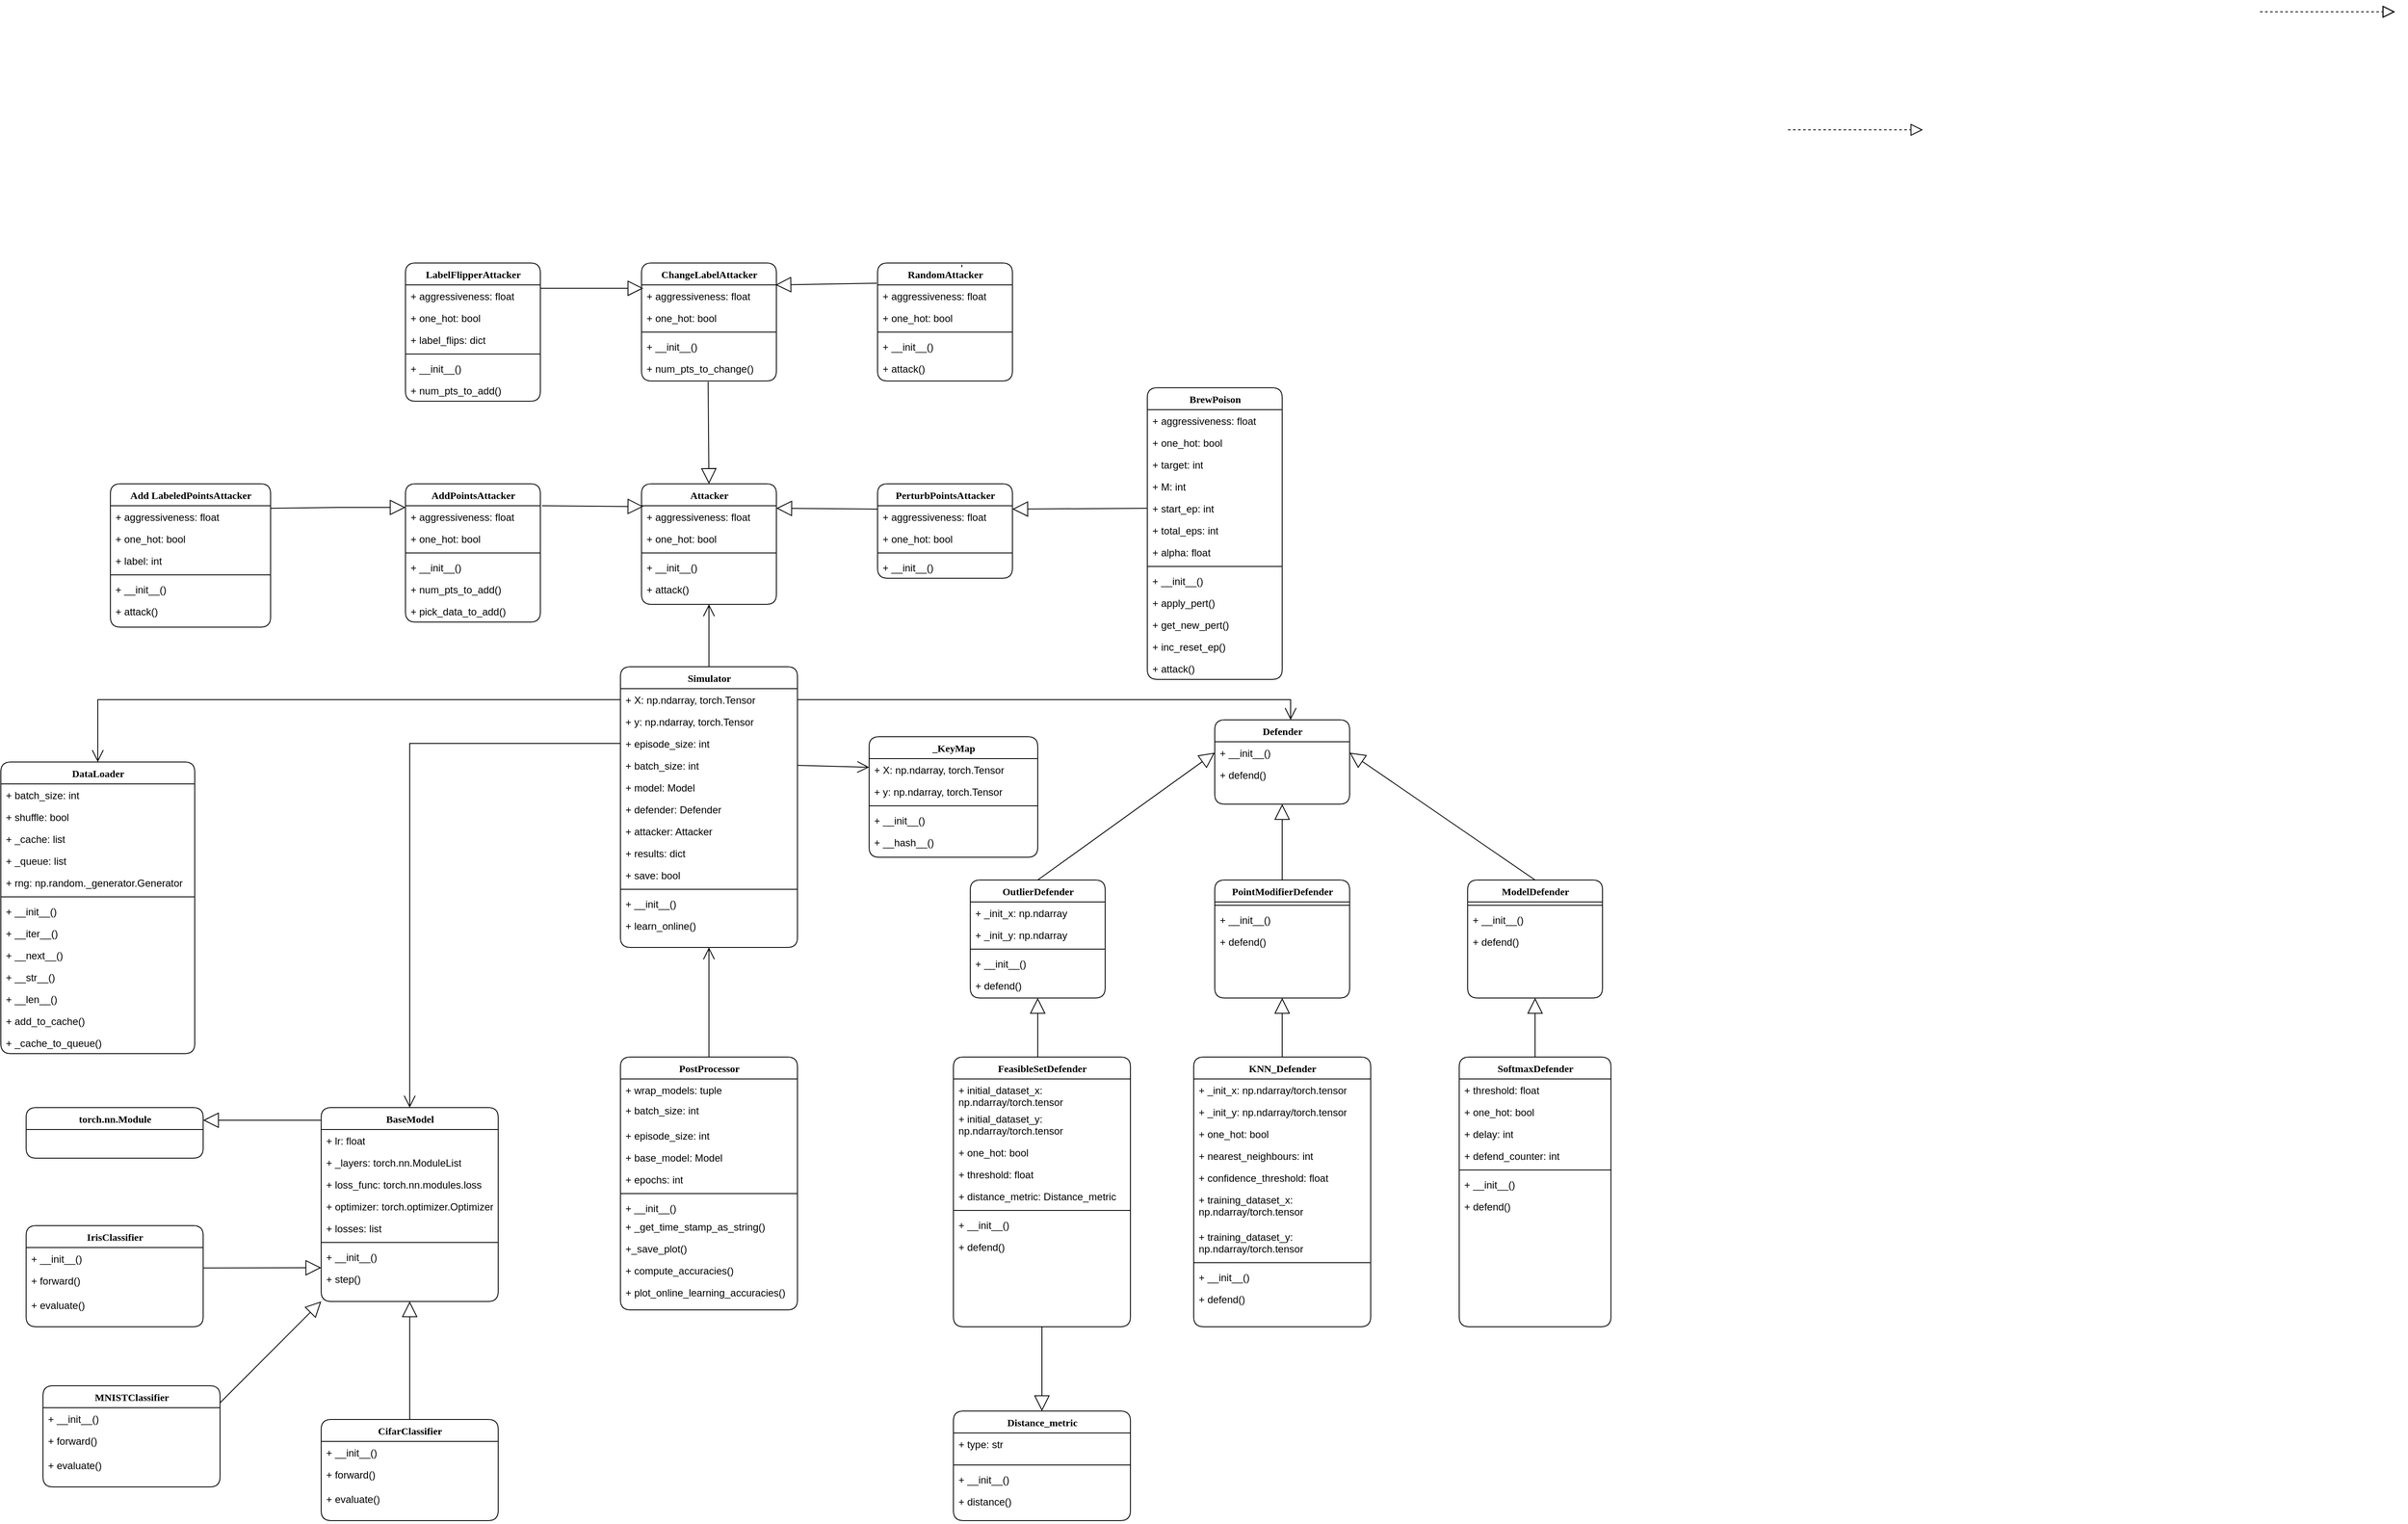 <mxfile version="17.4.3" type="device"><diagram name="Page-1" id="9f46799a-70d6-7492-0946-bef42562c5a5"><mxGraphModel dx="2883" dy="3424" grid="1" gridSize="10" guides="1" tooltips="1" connect="1" arrows="1" fold="1" page="1" pageScale="1" pageWidth="2336" pageHeight="1654" background="none" math="0" shadow="0"><root><mxCell id="0"/><mxCell id="1" parent="0"/><mxCell id="78961159f06e98e8-17" value="DataLoader" style="swimlane;html=1;fontStyle=1;align=center;verticalAlign=top;childLayout=stackLayout;horizontal=1;startSize=26;horizontalStack=0;resizeParent=1;resizeLast=0;collapsible=1;marginBottom=0;swimlaneFillColor=#ffffff;rounded=1;shadow=0;comic=0;labelBackgroundColor=none;strokeWidth=1;fillColor=none;fontFamily=Verdana;fontSize=12" parent="1" vertex="1"><mxGeometry x="110" y="650" width="230" height="346" as="geometry"><mxRectangle x="90" y="83" width="110" height="26" as="alternateBounds"/></mxGeometry></mxCell><mxCell id="78961159f06e98e8-21" value="+ batch_size: int" style="text;html=1;strokeColor=none;fillColor=none;align=left;verticalAlign=top;spacingLeft=4;spacingRight=4;whiteSpace=wrap;overflow=hidden;rotatable=0;points=[[0,0.5],[1,0.5]];portConstraint=eastwest;rounded=1;" parent="78961159f06e98e8-17" vertex="1"><mxGeometry y="26" width="230" height="26" as="geometry"/></mxCell><mxCell id="78961159f06e98e8-23" value="+ shuffle: bool" style="text;html=1;strokeColor=none;fillColor=none;align=left;verticalAlign=top;spacingLeft=4;spacingRight=4;whiteSpace=wrap;overflow=hidden;rotatable=0;points=[[0,0.5],[1,0.5]];portConstraint=eastwest;rounded=1;" parent="78961159f06e98e8-17" vertex="1"><mxGeometry y="52" width="230" height="26" as="geometry"/></mxCell><mxCell id="78961159f06e98e8-25" value="+ _cache: list" style="text;html=1;strokeColor=none;fillColor=none;align=left;verticalAlign=top;spacingLeft=4;spacingRight=4;whiteSpace=wrap;overflow=hidden;rotatable=0;points=[[0,0.5],[1,0.5]];portConstraint=eastwest;rounded=1;" parent="78961159f06e98e8-17" vertex="1"><mxGeometry y="78" width="230" height="26" as="geometry"/></mxCell><mxCell id="78961159f06e98e8-26" value="+ _queue: list" style="text;html=1;strokeColor=none;fillColor=none;align=left;verticalAlign=top;spacingLeft=4;spacingRight=4;whiteSpace=wrap;overflow=hidden;rotatable=0;points=[[0,0.5],[1,0.5]];portConstraint=eastwest;rounded=1;" parent="78961159f06e98e8-17" vertex="1"><mxGeometry y="104" width="230" height="26" as="geometry"/></mxCell><mxCell id="78961159f06e98e8-24" value="+ rng: np.random._generator.Generator&amp;nbsp;" style="text;html=1;strokeColor=none;fillColor=none;align=left;verticalAlign=top;spacingLeft=4;spacingRight=4;whiteSpace=wrap;overflow=hidden;rotatable=0;points=[[0,0.5],[1,0.5]];portConstraint=eastwest;rounded=1;" parent="78961159f06e98e8-17" vertex="1"><mxGeometry y="130" width="230" height="26" as="geometry"/></mxCell><mxCell id="78961159f06e98e8-19" value="" style="line;html=1;strokeWidth=1;fillColor=none;align=left;verticalAlign=middle;spacingTop=-1;spacingLeft=3;spacingRight=3;rotatable=0;labelPosition=right;points=[];portConstraint=eastwest;rounded=1;" parent="78961159f06e98e8-17" vertex="1"><mxGeometry y="156" width="230" height="8" as="geometry"/></mxCell><mxCell id="78961159f06e98e8-20" value="+ __init__()" style="text;html=1;strokeColor=none;fillColor=none;align=left;verticalAlign=top;spacingLeft=4;spacingRight=4;whiteSpace=wrap;overflow=hidden;rotatable=0;points=[[0,0.5],[1,0.5]];portConstraint=eastwest;rounded=1;" parent="78961159f06e98e8-17" vertex="1"><mxGeometry y="164" width="230" height="26" as="geometry"/></mxCell><mxCell id="78961159f06e98e8-27" value="+ __iter__()" style="text;html=1;strokeColor=none;fillColor=none;align=left;verticalAlign=top;spacingLeft=4;spacingRight=4;whiteSpace=wrap;overflow=hidden;rotatable=0;points=[[0,0.5],[1,0.5]];portConstraint=eastwest;rounded=1;" parent="78961159f06e98e8-17" vertex="1"><mxGeometry y="190" width="230" height="26" as="geometry"/></mxCell><mxCell id="HNmDLy99g-B5HM1cWRV4-6" value="+ __next__()" style="text;html=1;strokeColor=none;fillColor=none;align=left;verticalAlign=top;spacingLeft=4;spacingRight=4;whiteSpace=wrap;overflow=hidden;rotatable=0;points=[[0,0.5],[1,0.5]];portConstraint=eastwest;rounded=1;" parent="78961159f06e98e8-17" vertex="1"><mxGeometry y="216" width="230" height="26" as="geometry"/></mxCell><mxCell id="4w9AQa7kGGlnTbLv3iYt-20" value="+ __str__()" style="text;html=1;strokeColor=none;fillColor=none;align=left;verticalAlign=top;spacingLeft=4;spacingRight=4;whiteSpace=wrap;overflow=hidden;rotatable=0;points=[[0,0.5],[1,0.5]];portConstraint=eastwest;rounded=1;" parent="78961159f06e98e8-17" vertex="1"><mxGeometry y="242" width="230" height="26" as="geometry"/></mxCell><mxCell id="HNmDLy99g-B5HM1cWRV4-7" value="+ __len__()" style="text;html=1;strokeColor=none;fillColor=none;align=left;verticalAlign=top;spacingLeft=4;spacingRight=4;whiteSpace=wrap;overflow=hidden;rotatable=0;points=[[0,0.5],[1,0.5]];portConstraint=eastwest;rounded=1;" parent="78961159f06e98e8-17" vertex="1"><mxGeometry y="268" width="230" height="26" as="geometry"/></mxCell><mxCell id="HNmDLy99g-B5HM1cWRV4-8" value="+ add_to_cache()" style="text;html=1;strokeColor=none;fillColor=none;align=left;verticalAlign=top;spacingLeft=4;spacingRight=4;whiteSpace=wrap;overflow=hidden;rotatable=0;points=[[0,0.5],[1,0.5]];portConstraint=eastwest;rounded=1;" parent="78961159f06e98e8-17" vertex="1"><mxGeometry y="294" width="230" height="26" as="geometry"/></mxCell><mxCell id="HNmDLy99g-B5HM1cWRV4-9" value="+ _cache_to_queue()" style="text;html=1;strokeColor=none;fillColor=none;align=left;verticalAlign=top;spacingLeft=4;spacingRight=4;whiteSpace=wrap;overflow=hidden;rotatable=0;points=[[0,0.5],[1,0.5]];portConstraint=eastwest;rounded=1;" parent="78961159f06e98e8-17" vertex="1"><mxGeometry y="320" width="230" height="26" as="geometry"/></mxCell><mxCell id="78961159f06e98e8-30" value="Attacker" style="swimlane;html=1;fontStyle=1;align=center;verticalAlign=top;childLayout=stackLayout;horizontal=1;startSize=26;horizontalStack=0;resizeParent=1;resizeLast=0;collapsible=1;marginBottom=0;swimlaneFillColor=#ffffff;rounded=1;shadow=0;comic=0;labelBackgroundColor=none;strokeWidth=1;fillColor=none;fontFamily=Verdana;fontSize=12" parent="1" vertex="1"><mxGeometry x="870" y="320" width="160" height="143" as="geometry"/></mxCell><mxCell id="78961159f06e98e8-31" value="+ aggressiveness: float" style="text;html=1;strokeColor=none;fillColor=none;align=left;verticalAlign=top;spacingLeft=4;spacingRight=4;whiteSpace=wrap;overflow=hidden;rotatable=0;points=[[0,0.5],[1,0.5]];portConstraint=eastwest;rounded=1;" parent="78961159f06e98e8-30" vertex="1"><mxGeometry y="26" width="160" height="26" as="geometry"/></mxCell><mxCell id="78961159f06e98e8-32" value="+ one_hot: bool" style="text;html=1;strokeColor=none;fillColor=none;align=left;verticalAlign=top;spacingLeft=4;spacingRight=4;whiteSpace=wrap;overflow=hidden;rotatable=0;points=[[0,0.5],[1,0.5]];portConstraint=eastwest;rounded=1;" parent="78961159f06e98e8-30" vertex="1"><mxGeometry y="52" width="160" height="26" as="geometry"/></mxCell><mxCell id="78961159f06e98e8-38" value="" style="line;html=1;strokeWidth=1;fillColor=none;align=left;verticalAlign=middle;spacingTop=-1;spacingLeft=3;spacingRight=3;rotatable=0;labelPosition=right;points=[];portConstraint=eastwest;rounded=1;" parent="78961159f06e98e8-30" vertex="1"><mxGeometry y="78" width="160" height="8" as="geometry"/></mxCell><mxCell id="78961159f06e98e8-39" value="+ __init__()" style="text;html=1;strokeColor=none;fillColor=none;align=left;verticalAlign=top;spacingLeft=4;spacingRight=4;whiteSpace=wrap;overflow=hidden;rotatable=0;points=[[0,0.5],[1,0.5]];portConstraint=eastwest;rounded=1;" parent="78961159f06e98e8-30" vertex="1"><mxGeometry y="86" width="160" height="26" as="geometry"/></mxCell><mxCell id="78961159f06e98e8-40" value="+ attack()&lt;br&gt;" style="text;html=1;strokeColor=none;fillColor=none;align=left;verticalAlign=top;spacingLeft=4;spacingRight=4;whiteSpace=wrap;overflow=hidden;rotatable=0;points=[[0,0.5],[1,0.5]];portConstraint=eastwest;rounded=1;" parent="78961159f06e98e8-30" vertex="1"><mxGeometry y="112" width="160" height="26" as="geometry"/></mxCell><mxCell id="78961159f06e98e8-43" value="AddPointsAttacker" style="swimlane;html=1;fontStyle=1;align=center;verticalAlign=top;childLayout=stackLayout;horizontal=1;startSize=26;horizontalStack=0;resizeParent=1;resizeLast=0;collapsible=1;marginBottom=0;swimlaneFillColor=#ffffff;rounded=1;shadow=0;comic=0;labelBackgroundColor=none;strokeWidth=1;fillColor=none;fontFamily=Verdana;fontSize=12" parent="1" vertex="1"><mxGeometry x="590" y="320" width="160" height="164" as="geometry"/></mxCell><mxCell id="78961159f06e98e8-44" value="+ aggressiveness: float" style="text;html=1;strokeColor=none;fillColor=none;align=left;verticalAlign=top;spacingLeft=4;spacingRight=4;whiteSpace=wrap;overflow=hidden;rotatable=0;points=[[0,0.5],[1,0.5]];portConstraint=eastwest;rounded=1;" parent="78961159f06e98e8-43" vertex="1"><mxGeometry y="26" width="160" height="26" as="geometry"/></mxCell><mxCell id="A27bDru1z9gsIK5CNI9s-7" value="+ one_hot: bool" style="text;html=1;strokeColor=none;fillColor=none;align=left;verticalAlign=top;spacingLeft=4;spacingRight=4;whiteSpace=wrap;overflow=hidden;rotatable=0;points=[[0,0.5],[1,0.5]];portConstraint=eastwest;rounded=1;" parent="78961159f06e98e8-43" vertex="1"><mxGeometry y="52" width="160" height="26" as="geometry"/></mxCell><mxCell id="78961159f06e98e8-51" value="" style="line;html=1;strokeWidth=1;fillColor=none;align=left;verticalAlign=middle;spacingTop=-1;spacingLeft=3;spacingRight=3;rotatable=0;labelPosition=right;points=[];portConstraint=eastwest;rounded=1;" parent="78961159f06e98e8-43" vertex="1"><mxGeometry y="78" width="160" height="8" as="geometry"/></mxCell><mxCell id="HNmDLy99g-B5HM1cWRV4-433" value="+ __init__()" style="text;html=1;strokeColor=none;fillColor=none;align=left;verticalAlign=top;spacingLeft=4;spacingRight=4;whiteSpace=wrap;overflow=hidden;rotatable=0;points=[[0,0.5],[1,0.5]];portConstraint=eastwest;rounded=1;" parent="78961159f06e98e8-43" vertex="1"><mxGeometry y="86" width="160" height="26" as="geometry"/></mxCell><mxCell id="78961159f06e98e8-52" value="+ num_pts_to_add()" style="text;html=1;strokeColor=none;fillColor=none;align=left;verticalAlign=top;spacingLeft=4;spacingRight=4;whiteSpace=wrap;overflow=hidden;rotatable=0;points=[[0,0.5],[1,0.5]];portConstraint=eastwest;rounded=1;" parent="78961159f06e98e8-43" vertex="1"><mxGeometry y="112" width="160" height="26" as="geometry"/></mxCell><mxCell id="78961159f06e98e8-53" value="+ pick_data_to_add()" style="text;html=1;strokeColor=none;fillColor=none;align=left;verticalAlign=top;spacingLeft=4;spacingRight=4;whiteSpace=wrap;overflow=hidden;rotatable=0;points=[[0,0.5],[1,0.5]];portConstraint=eastwest;rounded=1;" parent="78961159f06e98e8-43" vertex="1"><mxGeometry y="138" width="160" height="26" as="geometry"/></mxCell><mxCell id="HNmDLy99g-B5HM1cWRV4-435" value="Add LabeledPointsAttacker" style="swimlane;html=1;fontStyle=1;align=center;verticalAlign=top;childLayout=stackLayout;horizontal=1;startSize=26;horizontalStack=0;resizeParent=1;resizeLast=0;collapsible=1;marginBottom=0;swimlaneFillColor=#ffffff;rounded=1;shadow=0;comic=0;labelBackgroundColor=none;strokeWidth=1;fillColor=none;fontFamily=Verdana;fontSize=12" parent="1" vertex="1"><mxGeometry x="240" y="320" width="190" height="170" as="geometry"/></mxCell><mxCell id="HNmDLy99g-B5HM1cWRV4-442" value="+ aggressiveness: float" style="text;html=1;strokeColor=none;fillColor=none;align=left;verticalAlign=top;spacingLeft=4;spacingRight=4;whiteSpace=wrap;overflow=hidden;rotatable=0;points=[[0,0.5],[1,0.5]];portConstraint=eastwest;rounded=1;" parent="HNmDLy99g-B5HM1cWRV4-435" vertex="1"><mxGeometry y="26" width="190" height="26" as="geometry"/></mxCell><mxCell id="HNmDLy99g-B5HM1cWRV4-436" value="+ one_hot: bool" style="text;html=1;strokeColor=none;fillColor=none;align=left;verticalAlign=top;spacingLeft=4;spacingRight=4;whiteSpace=wrap;overflow=hidden;rotatable=0;points=[[0,0.5],[1,0.5]];portConstraint=eastwest;rounded=1;" parent="HNmDLy99g-B5HM1cWRV4-435" vertex="1"><mxGeometry y="52" width="190" height="26" as="geometry"/></mxCell><mxCell id="HNmDLy99g-B5HM1cWRV4-443" value="+ label: int" style="text;html=1;strokeColor=none;fillColor=none;align=left;verticalAlign=top;spacingLeft=4;spacingRight=4;whiteSpace=wrap;overflow=hidden;rotatable=0;points=[[0,0.5],[1,0.5]];portConstraint=eastwest;rounded=1;" parent="HNmDLy99g-B5HM1cWRV4-435" vertex="1"><mxGeometry y="78" width="190" height="26" as="geometry"/></mxCell><mxCell id="HNmDLy99g-B5HM1cWRV4-437" value="" style="line;html=1;strokeWidth=1;fillColor=none;align=left;verticalAlign=middle;spacingTop=-1;spacingLeft=3;spacingRight=3;rotatable=0;labelPosition=right;points=[];portConstraint=eastwest;rounded=1;" parent="HNmDLy99g-B5HM1cWRV4-435" vertex="1"><mxGeometry y="104" width="190" height="8" as="geometry"/></mxCell><mxCell id="HNmDLy99g-B5HM1cWRV4-438" value="+ __init__()" style="text;html=1;strokeColor=none;fillColor=none;align=left;verticalAlign=top;spacingLeft=4;spacingRight=4;whiteSpace=wrap;overflow=hidden;rotatable=0;points=[[0,0.5],[1,0.5]];portConstraint=eastwest;rounded=1;" parent="HNmDLy99g-B5HM1cWRV4-435" vertex="1"><mxGeometry y="112" width="190" height="26" as="geometry"/></mxCell><mxCell id="HNmDLy99g-B5HM1cWRV4-439" value="+ attack()" style="text;html=1;strokeColor=none;fillColor=none;align=left;verticalAlign=top;spacingLeft=4;spacingRight=4;whiteSpace=wrap;overflow=hidden;rotatable=0;points=[[0,0.5],[1,0.5]];portConstraint=eastwest;rounded=1;" parent="HNmDLy99g-B5HM1cWRV4-435" vertex="1"><mxGeometry y="138" width="190" height="26" as="geometry"/></mxCell><mxCell id="HNmDLy99g-B5HM1cWRV4-454" value="Defender" style="swimlane;html=1;fontStyle=1;align=center;verticalAlign=top;childLayout=stackLayout;horizontal=1;startSize=26;horizontalStack=0;resizeParent=1;resizeLast=0;collapsible=1;marginBottom=0;swimlaneFillColor=#ffffff;rounded=1;shadow=0;comic=0;labelBackgroundColor=none;strokeWidth=1;fillColor=none;fontFamily=Verdana;fontSize=12" parent="1" vertex="1"><mxGeometry x="1550" y="600" width="160" height="100" as="geometry"/></mxCell><mxCell id="HNmDLy99g-B5HM1cWRV4-458" value="+ __init__()" style="text;html=1;strokeColor=none;fillColor=none;align=left;verticalAlign=top;spacingLeft=4;spacingRight=4;whiteSpace=wrap;overflow=hidden;rotatable=0;points=[[0,0.5],[1,0.5]];portConstraint=eastwest;rounded=1;" parent="HNmDLy99g-B5HM1cWRV4-454" vertex="1"><mxGeometry y="26" width="160" height="26" as="geometry"/></mxCell><mxCell id="HNmDLy99g-B5HM1cWRV4-459" value="+ defend()" style="text;html=1;strokeColor=none;fillColor=none;align=left;verticalAlign=top;spacingLeft=4;spacingRight=4;whiteSpace=wrap;overflow=hidden;rotatable=0;points=[[0,0.5],[1,0.5]];portConstraint=eastwest;rounded=1;" parent="HNmDLy99g-B5HM1cWRV4-454" vertex="1"><mxGeometry y="52" width="160" height="26" as="geometry"/></mxCell><mxCell id="HNmDLy99g-B5HM1cWRV4-462" value="OutlierDefender" style="swimlane;html=1;fontStyle=1;align=center;verticalAlign=top;childLayout=stackLayout;horizontal=1;startSize=26;horizontalStack=0;resizeParent=1;resizeLast=0;collapsible=1;marginBottom=0;swimlaneFillColor=#ffffff;rounded=1;shadow=0;comic=0;labelBackgroundColor=none;strokeWidth=1;fillColor=none;fontFamily=Verdana;fontSize=12" parent="1" vertex="1"><mxGeometry x="1260" y="790" width="160" height="140" as="geometry"/></mxCell><mxCell id="HNmDLy99g-B5HM1cWRV4-463" value="+ _init_x: np.ndarray" style="text;html=1;strokeColor=none;fillColor=none;align=left;verticalAlign=top;spacingLeft=4;spacingRight=4;whiteSpace=wrap;overflow=hidden;rotatable=0;points=[[0,0.5],[1,0.5]];portConstraint=eastwest;rounded=1;" parent="HNmDLy99g-B5HM1cWRV4-462" vertex="1"><mxGeometry y="26" width="160" height="26" as="geometry"/></mxCell><mxCell id="HNmDLy99g-B5HM1cWRV4-464" value="+ _init_y: np.ndarray" style="text;html=1;strokeColor=none;fillColor=none;align=left;verticalAlign=top;spacingLeft=4;spacingRight=4;whiteSpace=wrap;overflow=hidden;rotatable=0;points=[[0,0.5],[1,0.5]];portConstraint=eastwest;rounded=1;" parent="HNmDLy99g-B5HM1cWRV4-462" vertex="1"><mxGeometry y="52" width="160" height="26" as="geometry"/></mxCell><mxCell id="HNmDLy99g-B5HM1cWRV4-466" value="" style="line;html=1;strokeWidth=1;fillColor=none;align=left;verticalAlign=middle;spacingTop=-1;spacingLeft=3;spacingRight=3;rotatable=0;labelPosition=right;points=[];portConstraint=eastwest;rounded=1;" parent="HNmDLy99g-B5HM1cWRV4-462" vertex="1"><mxGeometry y="78" width="160" height="8" as="geometry"/></mxCell><mxCell id="HNmDLy99g-B5HM1cWRV4-467" value="+ __init__()" style="text;html=1;strokeColor=none;fillColor=none;align=left;verticalAlign=top;spacingLeft=4;spacingRight=4;whiteSpace=wrap;overflow=hidden;rotatable=0;points=[[0,0.5],[1,0.5]];portConstraint=eastwest;rounded=1;" parent="HNmDLy99g-B5HM1cWRV4-462" vertex="1"><mxGeometry y="86" width="160" height="26" as="geometry"/></mxCell><mxCell id="HNmDLy99g-B5HM1cWRV4-468" value="+ defend()" style="text;html=1;strokeColor=none;fillColor=none;align=left;verticalAlign=top;spacingLeft=4;spacingRight=4;whiteSpace=wrap;overflow=hidden;rotatable=0;points=[[0,0.5],[1,0.5]];portConstraint=eastwest;rounded=1;" parent="HNmDLy99g-B5HM1cWRV4-462" vertex="1"><mxGeometry y="112" width="160" height="26" as="geometry"/></mxCell><mxCell id="HNmDLy99g-B5HM1cWRV4-485" value="BaseModel" style="swimlane;html=1;fontStyle=1;align=center;verticalAlign=top;childLayout=stackLayout;horizontal=1;startSize=26;horizontalStack=0;resizeParent=1;resizeLast=0;collapsible=1;marginBottom=0;swimlaneFillColor=#ffffff;rounded=1;shadow=0;comic=0;labelBackgroundColor=none;strokeWidth=1;fillColor=none;fontFamily=Verdana;fontSize=12" parent="1" vertex="1"><mxGeometry x="490" y="1060" width="210" height="230" as="geometry"/></mxCell><mxCell id="HNmDLy99g-B5HM1cWRV4-486" value="+ lr: float" style="text;html=1;strokeColor=none;fillColor=none;align=left;verticalAlign=top;spacingLeft=4;spacingRight=4;whiteSpace=wrap;overflow=hidden;rotatable=0;points=[[0,0.5],[1,0.5]];portConstraint=eastwest;rounded=1;" parent="HNmDLy99g-B5HM1cWRV4-485" vertex="1"><mxGeometry y="26" width="210" height="26" as="geometry"/></mxCell><mxCell id="HNmDLy99g-B5HM1cWRV4-501" value="+ _layers: torch.nn.ModuleList" style="text;html=1;strokeColor=none;fillColor=none;align=left;verticalAlign=top;spacingLeft=4;spacingRight=4;whiteSpace=wrap;overflow=hidden;rotatable=0;points=[[0,0.5],[1,0.5]];portConstraint=eastwest;rounded=1;" parent="HNmDLy99g-B5HM1cWRV4-485" vertex="1"><mxGeometry y="52" width="210" height="26" as="geometry"/></mxCell><mxCell id="HNmDLy99g-B5HM1cWRV4-487" value="+ loss_func: torch.nn.modules.loss" style="text;html=1;strokeColor=none;fillColor=none;align=left;verticalAlign=top;spacingLeft=4;spacingRight=4;whiteSpace=wrap;overflow=hidden;rotatable=0;points=[[0,0.5],[1,0.5]];portConstraint=eastwest;rounded=1;" parent="HNmDLy99g-B5HM1cWRV4-485" vertex="1"><mxGeometry y="78" width="210" height="26" as="geometry"/></mxCell><mxCell id="HNmDLy99g-B5HM1cWRV4-502" value="+ optimizer: torch.optimizer.Optimizer" style="text;html=1;strokeColor=none;fillColor=none;align=left;verticalAlign=top;spacingLeft=4;spacingRight=4;whiteSpace=wrap;overflow=hidden;rotatable=0;points=[[0,0.5],[1,0.5]];portConstraint=eastwest;rounded=1;" parent="HNmDLy99g-B5HM1cWRV4-485" vertex="1"><mxGeometry y="104" width="210" height="26" as="geometry"/></mxCell><mxCell id="HNmDLy99g-B5HM1cWRV4-503" value="+ losses: list" style="text;html=1;strokeColor=none;fillColor=none;align=left;verticalAlign=top;spacingLeft=4;spacingRight=4;whiteSpace=wrap;overflow=hidden;rotatable=0;points=[[0,0.5],[1,0.5]];portConstraint=eastwest;rounded=1;" parent="HNmDLy99g-B5HM1cWRV4-485" vertex="1"><mxGeometry y="130" width="210" height="26" as="geometry"/></mxCell><mxCell id="HNmDLy99g-B5HM1cWRV4-488" value="" style="line;html=1;strokeWidth=1;fillColor=none;align=left;verticalAlign=middle;spacingTop=-1;spacingLeft=3;spacingRight=3;rotatable=0;labelPosition=right;points=[];portConstraint=eastwest;rounded=1;" parent="HNmDLy99g-B5HM1cWRV4-485" vertex="1"><mxGeometry y="156" width="210" height="8" as="geometry"/></mxCell><mxCell id="HNmDLy99g-B5HM1cWRV4-489" value="+ __init__()" style="text;html=1;strokeColor=none;fillColor=none;align=left;verticalAlign=top;spacingLeft=4;spacingRight=4;whiteSpace=wrap;overflow=hidden;rotatable=0;points=[[0,0.5],[1,0.5]];portConstraint=eastwest;rounded=1;" parent="HNmDLy99g-B5HM1cWRV4-485" vertex="1"><mxGeometry y="164" width="210" height="26" as="geometry"/></mxCell><mxCell id="HNmDLy99g-B5HM1cWRV4-505" value="+ step()" style="text;html=1;strokeColor=none;fillColor=none;align=left;verticalAlign=top;spacingLeft=4;spacingRight=4;whiteSpace=wrap;overflow=hidden;rotatable=0;points=[[0,0.5],[1,0.5]];portConstraint=eastwest;rounded=1;" parent="HNmDLy99g-B5HM1cWRV4-485" vertex="1"><mxGeometry y="190" width="210" height="26" as="geometry"/></mxCell><mxCell id="HNmDLy99g-B5HM1cWRV4-524" value="torch.nn.Module" style="swimlane;html=1;fontStyle=1;align=center;verticalAlign=top;childLayout=stackLayout;horizontal=1;startSize=26;horizontalStack=0;resizeParent=1;resizeLast=0;collapsible=1;marginBottom=0;swimlaneFillColor=#ffffff;rounded=1;shadow=0;comic=0;labelBackgroundColor=none;strokeWidth=1;fillColor=none;fontFamily=Verdana;fontSize=12" parent="1" vertex="1"><mxGeometry x="140" y="1060" width="210" height="60" as="geometry"/></mxCell><mxCell id="HNmDLy99g-B5HM1cWRV4-530" value="Simulator" style="swimlane;html=1;fontStyle=1;align=center;verticalAlign=top;childLayout=stackLayout;horizontal=1;startSize=26;horizontalStack=0;resizeParent=1;resizeLast=0;collapsible=1;marginBottom=0;swimlaneFillColor=#ffffff;rounded=1;shadow=0;comic=0;labelBackgroundColor=none;strokeWidth=1;fillColor=none;fontFamily=Verdana;fontSize=12" parent="1" vertex="1"><mxGeometry x="845" y="537" width="210" height="333" as="geometry"/></mxCell><mxCell id="HNmDLy99g-B5HM1cWRV4-533" value="+ X: np.ndarray, torch.Tensor" style="text;html=1;strokeColor=none;fillColor=none;align=left;verticalAlign=top;spacingLeft=4;spacingRight=4;whiteSpace=wrap;overflow=hidden;rotatable=0;points=[[0,0.5],[1,0.5]];portConstraint=eastwest;rounded=1;" parent="HNmDLy99g-B5HM1cWRV4-530" vertex="1"><mxGeometry y="26" width="210" height="26" as="geometry"/></mxCell><mxCell id="HNmDLy99g-B5HM1cWRV4-534" value="+ y: np.ndarray, torch.Tensor" style="text;html=1;strokeColor=none;fillColor=none;align=left;verticalAlign=top;spacingLeft=4;spacingRight=4;whiteSpace=wrap;overflow=hidden;rotatable=0;points=[[0,0.5],[1,0.5]];portConstraint=eastwest;rounded=1;" parent="HNmDLy99g-B5HM1cWRV4-530" vertex="1"><mxGeometry y="52" width="210" height="26" as="geometry"/></mxCell><mxCell id="HNmDLy99g-B5HM1cWRV4-535" value="+ episode_size: int" style="text;html=1;strokeColor=none;fillColor=none;align=left;verticalAlign=top;spacingLeft=4;spacingRight=4;whiteSpace=wrap;overflow=hidden;rotatable=0;points=[[0,0.5],[1,0.5]];portConstraint=eastwest;rounded=1;" parent="HNmDLy99g-B5HM1cWRV4-530" vertex="1"><mxGeometry y="78" width="210" height="26" as="geometry"/></mxCell><mxCell id="HNmDLy99g-B5HM1cWRV4-579" value="+ batch_size: int" style="text;html=1;strokeColor=none;fillColor=none;align=left;verticalAlign=top;spacingLeft=4;spacingRight=4;whiteSpace=wrap;overflow=hidden;rotatable=0;points=[[0,0.5],[1,0.5]];portConstraint=eastwest;rounded=1;" parent="HNmDLy99g-B5HM1cWRV4-530" vertex="1"><mxGeometry y="104" width="210" height="26" as="geometry"/></mxCell><mxCell id="HNmDLy99g-B5HM1cWRV4-611" value="+ model: Model" style="text;html=1;strokeColor=none;fillColor=none;align=left;verticalAlign=top;spacingLeft=4;spacingRight=4;whiteSpace=wrap;overflow=hidden;rotatable=0;points=[[0,0.5],[1,0.5]];portConstraint=eastwest;rounded=1;" parent="HNmDLy99g-B5HM1cWRV4-530" vertex="1"><mxGeometry y="130" width="210" height="26" as="geometry"/></mxCell><mxCell id="HNmDLy99g-B5HM1cWRV4-612" value="+ defender: Defender" style="text;html=1;strokeColor=none;fillColor=none;align=left;verticalAlign=top;spacingLeft=4;spacingRight=4;whiteSpace=wrap;overflow=hidden;rotatable=0;points=[[0,0.5],[1,0.5]];portConstraint=eastwest;rounded=1;" parent="HNmDLy99g-B5HM1cWRV4-530" vertex="1"><mxGeometry y="156" width="210" height="26" as="geometry"/></mxCell><mxCell id="HNmDLy99g-B5HM1cWRV4-580" value="+ attacker: Attacker" style="text;html=1;strokeColor=none;fillColor=none;align=left;verticalAlign=top;spacingLeft=4;spacingRight=4;whiteSpace=wrap;overflow=hidden;rotatable=0;points=[[0,0.5],[1,0.5]];portConstraint=eastwest;rounded=1;" parent="HNmDLy99g-B5HM1cWRV4-530" vertex="1"><mxGeometry y="182" width="210" height="26" as="geometry"/></mxCell><mxCell id="HNmDLy99g-B5HM1cWRV4-614" value="+ results: dict" style="text;html=1;strokeColor=none;fillColor=none;align=left;verticalAlign=top;spacingLeft=4;spacingRight=4;whiteSpace=wrap;overflow=hidden;rotatable=0;points=[[0,0.5],[1,0.5]];portConstraint=eastwest;rounded=1;" parent="HNmDLy99g-B5HM1cWRV4-530" vertex="1"><mxGeometry y="208" width="210" height="26" as="geometry"/></mxCell><mxCell id="HNmDLy99g-B5HM1cWRV4-613" value="+ save: bool" style="text;html=1;strokeColor=none;fillColor=none;align=left;verticalAlign=top;spacingLeft=4;spacingRight=4;whiteSpace=wrap;overflow=hidden;rotatable=0;points=[[0,0.5],[1,0.5]];portConstraint=eastwest;rounded=1;" parent="HNmDLy99g-B5HM1cWRV4-530" vertex="1"><mxGeometry y="234" width="210" height="26" as="geometry"/></mxCell><mxCell id="HNmDLy99g-B5HM1cWRV4-536" value="" style="line;html=1;strokeWidth=1;fillColor=none;align=left;verticalAlign=middle;spacingTop=-1;spacingLeft=3;spacingRight=3;rotatable=0;labelPosition=right;points=[];portConstraint=eastwest;rounded=1;" parent="HNmDLy99g-B5HM1cWRV4-530" vertex="1"><mxGeometry y="260" width="210" height="8" as="geometry"/></mxCell><mxCell id="HNmDLy99g-B5HM1cWRV4-537" value="+ __init__()" style="text;html=1;strokeColor=none;fillColor=none;align=left;verticalAlign=top;spacingLeft=4;spacingRight=4;whiteSpace=wrap;overflow=hidden;rotatable=0;points=[[0,0.5],[1,0.5]];portConstraint=eastwest;rounded=1;" parent="HNmDLy99g-B5HM1cWRV4-530" vertex="1"><mxGeometry y="268" width="210" height="26" as="geometry"/></mxCell><mxCell id="HNmDLy99g-B5HM1cWRV4-538" value="+ learn_online()" style="text;html=1;strokeColor=none;fillColor=none;align=left;verticalAlign=top;spacingLeft=4;spacingRight=4;whiteSpace=wrap;overflow=hidden;rotatable=0;points=[[0,0.5],[1,0.5]];portConstraint=eastwest;rounded=1;" parent="HNmDLy99g-B5HM1cWRV4-530" vertex="1"><mxGeometry y="294" width="210" height="26" as="geometry"/></mxCell><mxCell id="HNmDLy99g-B5HM1cWRV4-545" value="PerturbPointsAttacker" style="swimlane;html=1;fontStyle=1;align=center;verticalAlign=top;childLayout=stackLayout;horizontal=1;startSize=26;horizontalStack=0;resizeParent=1;resizeLast=0;collapsible=1;marginBottom=0;swimlaneFillColor=#ffffff;rounded=1;shadow=0;comic=0;labelBackgroundColor=none;strokeWidth=1;fillColor=none;fontFamily=Verdana;fontSize=12" parent="1" vertex="1"><mxGeometry x="1150" y="320" width="160" height="112" as="geometry"/></mxCell><mxCell id="HNmDLy99g-B5HM1cWRV4-546" value="+ aggressiveness: float" style="text;html=1;strokeColor=none;fillColor=none;align=left;verticalAlign=top;spacingLeft=4;spacingRight=4;whiteSpace=wrap;overflow=hidden;rotatable=0;points=[[0,0.5],[1,0.5]];portConstraint=eastwest;rounded=1;" parent="HNmDLy99g-B5HM1cWRV4-545" vertex="1"><mxGeometry y="26" width="160" height="26" as="geometry"/></mxCell><mxCell id="HNmDLy99g-B5HM1cWRV4-547" value="+ one_hot: bool" style="text;html=1;strokeColor=none;fillColor=none;align=left;verticalAlign=top;spacingLeft=4;spacingRight=4;whiteSpace=wrap;overflow=hidden;rotatable=0;points=[[0,0.5],[1,0.5]];portConstraint=eastwest;rounded=1;" parent="HNmDLy99g-B5HM1cWRV4-545" vertex="1"><mxGeometry y="52" width="160" height="26" as="geometry"/></mxCell><mxCell id="HNmDLy99g-B5HM1cWRV4-548" value="" style="line;html=1;strokeWidth=1;fillColor=none;align=left;verticalAlign=middle;spacingTop=-1;spacingLeft=3;spacingRight=3;rotatable=0;labelPosition=right;points=[];portConstraint=eastwest;rounded=1;" parent="HNmDLy99g-B5HM1cWRV4-545" vertex="1"><mxGeometry y="78" width="160" height="8" as="geometry"/></mxCell><mxCell id="HNmDLy99g-B5HM1cWRV4-549" value="+ __init__()" style="text;html=1;strokeColor=none;fillColor=none;align=left;verticalAlign=top;spacingLeft=4;spacingRight=4;whiteSpace=wrap;overflow=hidden;rotatable=0;points=[[0,0.5],[1,0.5]];portConstraint=eastwest;rounded=1;" parent="HNmDLy99g-B5HM1cWRV4-545" vertex="1"><mxGeometry y="86" width="160" height="26" as="geometry"/></mxCell><mxCell id="HNmDLy99g-B5HM1cWRV4-553" value="" style="endArrow=block;dashed=1;endFill=0;endSize=12;html=1;rounded=1;" parent="1" edge="1"><mxGeometry width="160" relative="1" as="geometry"><mxPoint x="2230" y="-100" as="sourcePoint"/><mxPoint x="2390" y="-100" as="targetPoint"/></mxGeometry></mxCell><mxCell id="HNmDLy99g-B5HM1cWRV4-554" value="" style="endArrow=block;dashed=1;endFill=0;endSize=12;html=1;rounded=1;" parent="1" edge="1"><mxGeometry width="160" relative="1" as="geometry"><mxPoint x="2790" y="-240" as="sourcePoint"/><mxPoint x="2950" y="-240" as="targetPoint"/></mxGeometry></mxCell><mxCell id="HNmDLy99g-B5HM1cWRV4-555" value="" style="endArrow=block;dashed=1;endFill=0;endSize=12;html=1;rounded=1;" parent="1" edge="1"><mxGeometry width="160" relative="1" as="geometry"><mxPoint x="2790" y="-240" as="sourcePoint"/><mxPoint x="2950" y="-240" as="targetPoint"/></mxGeometry></mxCell><mxCell id="HNmDLy99g-B5HM1cWRV4-556" value="" style="endArrow=block;dashed=1;endFill=0;endSize=12;html=1;rounded=1;" parent="1" edge="1"><mxGeometry width="160" relative="1" as="geometry"><mxPoint x="2790" y="-240" as="sourcePoint"/><mxPoint x="2950" y="-240" as="targetPoint"/></mxGeometry></mxCell><mxCell id="HNmDLy99g-B5HM1cWRV4-445" value="RandomAttacker" style="swimlane;html=1;fontStyle=1;align=center;verticalAlign=top;childLayout=stackLayout;horizontal=1;startSize=26;horizontalStack=0;resizeParent=1;resizeLast=0;collapsible=1;marginBottom=0;swimlaneFillColor=#ffffff;rounded=1;shadow=0;comic=0;labelBackgroundColor=none;strokeWidth=1;fillColor=none;fontFamily=Verdana;fontSize=12" parent="1" vertex="1"><mxGeometry x="1150" y="58" width="160" height="140" as="geometry"/></mxCell><mxCell id="HNmDLy99g-B5HM1cWRV4-446" value="+ aggressiveness: float" style="text;html=1;strokeColor=none;fillColor=none;align=left;verticalAlign=top;spacingLeft=4;spacingRight=4;whiteSpace=wrap;overflow=hidden;rotatable=0;points=[[0,0.5],[1,0.5]];portConstraint=eastwest;rounded=1;" parent="HNmDLy99g-B5HM1cWRV4-445" vertex="1"><mxGeometry y="26" width="160" height="26" as="geometry"/></mxCell><mxCell id="HNmDLy99g-B5HM1cWRV4-447" value="+ one_hot: bool" style="text;html=1;strokeColor=none;fillColor=none;align=left;verticalAlign=top;spacingLeft=4;spacingRight=4;whiteSpace=wrap;overflow=hidden;rotatable=0;points=[[0,0.5],[1,0.5]];portConstraint=eastwest;rounded=1;" parent="HNmDLy99g-B5HM1cWRV4-445" vertex="1"><mxGeometry y="52" width="160" height="26" as="geometry"/></mxCell><mxCell id="HNmDLy99g-B5HM1cWRV4-449" value="" style="line;html=1;strokeWidth=1;fillColor=none;align=left;verticalAlign=middle;spacingTop=-1;spacingLeft=3;spacingRight=3;rotatable=0;labelPosition=right;points=[];portConstraint=eastwest;rounded=1;" parent="HNmDLy99g-B5HM1cWRV4-445" vertex="1"><mxGeometry y="78" width="160" height="8" as="geometry"/></mxCell><mxCell id="HNmDLy99g-B5HM1cWRV4-450" value="+ __init__()" style="text;html=1;strokeColor=none;fillColor=none;align=left;verticalAlign=top;spacingLeft=4;spacingRight=4;whiteSpace=wrap;overflow=hidden;rotatable=0;points=[[0,0.5],[1,0.5]];portConstraint=eastwest;rounded=1;" parent="HNmDLy99g-B5HM1cWRV4-445" vertex="1"><mxGeometry y="86" width="160" height="26" as="geometry"/></mxCell><mxCell id="HNmDLy99g-B5HM1cWRV4-451" value="+ attack()" style="text;html=1;strokeColor=none;fillColor=none;align=left;verticalAlign=top;spacingLeft=4;spacingRight=4;whiteSpace=wrap;overflow=hidden;rotatable=0;points=[[0,0.5],[1,0.5]];portConstraint=eastwest;rounded=1;" parent="HNmDLy99g-B5HM1cWRV4-445" vertex="1"><mxGeometry y="112" width="160" height="26" as="geometry"/></mxCell><mxCell id="HNmDLy99g-B5HM1cWRV4-571" value="" style="edgeStyle=elbowEdgeStyle;html=1;labelBackgroundColor=none;startFill=0;startSize=8;endArrow=none;endFill=0;endSize=16;fontFamily=Verdana;fontSize=12;elbow=vertical;dashed=1;exitX=0.5;exitY=0;exitDx=0;exitDy=0;" parent="1" target="HNmDLy99g-B5HM1cWRV4-445" edge="1"><mxGeometry relative="1" as="geometry"><mxPoint x="1250.0" y="63.0" as="sourcePoint"/><mxPoint x="1420.0" y="18.0" as="targetPoint"/><Array as="points"/></mxGeometry></mxCell><mxCell id="HNmDLy99g-B5HM1cWRV4-617" value="PostProcessor" style="swimlane;html=1;fontStyle=1;align=center;verticalAlign=top;childLayout=stackLayout;horizontal=1;startSize=26;horizontalStack=0;resizeParent=1;resizeLast=0;collapsible=1;marginBottom=0;swimlaneFillColor=#ffffff;rounded=1;shadow=0;comic=0;labelBackgroundColor=none;strokeWidth=1;fillColor=none;fontFamily=Verdana;fontSize=12" parent="1" vertex="1"><mxGeometry x="845" y="1000" width="210" height="300" as="geometry"/></mxCell><mxCell id="HNmDLy99g-B5HM1cWRV4-618" value="+ wrap_models: tuple" style="text;html=1;strokeColor=none;fillColor=none;align=left;verticalAlign=top;spacingLeft=4;spacingRight=4;whiteSpace=wrap;overflow=hidden;rotatable=0;points=[[0,0.5],[1,0.5]];portConstraint=eastwest;rounded=1;" parent="HNmDLy99g-B5HM1cWRV4-617" vertex="1"><mxGeometry y="26" width="210" height="24" as="geometry"/></mxCell><mxCell id="SzVQPpIPOO3Hbmon6H2n-7" value="+ batch_size: int&lt;br&gt;&lt;br&gt;" style="text;html=1;strokeColor=none;fillColor=none;align=left;verticalAlign=top;spacingLeft=4;spacingRight=4;whiteSpace=wrap;overflow=hidden;rotatable=0;points=[[0,0.5],[1,0.5]];portConstraint=eastwest;rounded=1;" parent="HNmDLy99g-B5HM1cWRV4-617" vertex="1"><mxGeometry y="50" width="210" height="30" as="geometry"/></mxCell><mxCell id="SzVQPpIPOO3Hbmon6H2n-9" value="+ episode_size: int" style="text;html=1;strokeColor=none;fillColor=none;align=left;verticalAlign=top;spacingLeft=4;spacingRight=4;whiteSpace=wrap;overflow=hidden;rotatable=0;points=[[0,0.5],[1,0.5]];portConstraint=eastwest;rounded=1;" parent="HNmDLy99g-B5HM1cWRV4-617" vertex="1"><mxGeometry y="80" width="210" height="26" as="geometry"/></mxCell><mxCell id="SzVQPpIPOO3Hbmon6H2n-10" value="+ base_model: Model" style="text;html=1;strokeColor=none;fillColor=none;align=left;verticalAlign=top;spacingLeft=4;spacingRight=4;whiteSpace=wrap;overflow=hidden;rotatable=0;points=[[0,0.5],[1,0.5]];portConstraint=eastwest;rounded=1;" parent="HNmDLy99g-B5HM1cWRV4-617" vertex="1"><mxGeometry y="106" width="210" height="26" as="geometry"/></mxCell><mxCell id="SzVQPpIPOO3Hbmon6H2n-8" value="+ epochs: int" style="text;html=1;strokeColor=none;fillColor=none;align=left;verticalAlign=top;spacingLeft=4;spacingRight=4;whiteSpace=wrap;overflow=hidden;rotatable=0;points=[[0,0.5],[1,0.5]];portConstraint=eastwest;rounded=1;" parent="HNmDLy99g-B5HM1cWRV4-617" vertex="1"><mxGeometry y="132" width="210" height="26" as="geometry"/></mxCell><mxCell id="HNmDLy99g-B5HM1cWRV4-627" value="" style="line;html=1;strokeWidth=1;fillColor=none;align=left;verticalAlign=middle;spacingTop=-1;spacingLeft=3;spacingRight=3;rotatable=0;labelPosition=right;points=[];portConstraint=eastwest;rounded=1;" parent="HNmDLy99g-B5HM1cWRV4-617" vertex="1"><mxGeometry y="158" width="210" height="8" as="geometry"/></mxCell><mxCell id="HNmDLy99g-B5HM1cWRV4-628" value="+ __init__()" style="text;html=1;strokeColor=none;fillColor=none;align=left;verticalAlign=top;spacingLeft=4;spacingRight=4;whiteSpace=wrap;overflow=hidden;rotatable=0;points=[[0,0.5],[1,0.5]];portConstraint=eastwest;rounded=1;" parent="HNmDLy99g-B5HM1cWRV4-617" vertex="1"><mxGeometry y="166" width="210" height="22" as="geometry"/></mxCell><mxCell id="HNmDLy99g-B5HM1cWRV4-630" value="+ _get_time_stamp_as_string()" style="text;html=1;strokeColor=none;fillColor=none;align=left;verticalAlign=top;spacingLeft=4;spacingRight=4;whiteSpace=wrap;overflow=hidden;rotatable=0;points=[[0,0.5],[1,0.5]];portConstraint=eastwest;rounded=1;" parent="HNmDLy99g-B5HM1cWRV4-617" vertex="1"><mxGeometry y="188" width="210" height="26" as="geometry"/></mxCell><mxCell id="SzVQPpIPOO3Hbmon6H2n-2" value="+_save_plot()" style="text;html=1;strokeColor=none;fillColor=none;align=left;verticalAlign=top;spacingLeft=4;spacingRight=4;whiteSpace=wrap;overflow=hidden;rotatable=0;points=[[0,0.5],[1,0.5]];portConstraint=eastwest;rounded=1;" parent="HNmDLy99g-B5HM1cWRV4-617" vertex="1"><mxGeometry y="214" width="210" height="26" as="geometry"/></mxCell><mxCell id="SzVQPpIPOO3Hbmon6H2n-3" value="+ compute_accuracies()" style="text;html=1;strokeColor=none;fillColor=none;align=left;verticalAlign=top;spacingLeft=4;spacingRight=4;whiteSpace=wrap;overflow=hidden;rotatable=0;points=[[0,0.5],[1,0.5]];portConstraint=eastwest;rounded=1;" parent="HNmDLy99g-B5HM1cWRV4-617" vertex="1"><mxGeometry y="240" width="210" height="26" as="geometry"/></mxCell><mxCell id="SzVQPpIPOO3Hbmon6H2n-4" value="+ plot_online_learning_accuracies()" style="text;html=1;strokeColor=none;fillColor=none;align=left;verticalAlign=top;spacingLeft=4;spacingRight=4;whiteSpace=wrap;overflow=hidden;rotatable=0;points=[[0,0.5],[1,0.5]];portConstraint=eastwest;rounded=1;" parent="HNmDLy99g-B5HM1cWRV4-617" vertex="1"><mxGeometry y="266" width="210" height="26" as="geometry"/></mxCell><mxCell id="4w9AQa7kGGlnTbLv3iYt-30" value="" style="endArrow=block;endSize=16;endFill=0;html=1;rounded=0;exitX=1;exitY=0.25;exitDx=0;exitDy=0;entryX=0;entryY=0;entryDx=0;entryDy=0;entryPerimeter=0;" parent="1" edge="1"><mxGeometry width="160" relative="1" as="geometry"><mxPoint x="350" y="1250.25" as="sourcePoint"/><mxPoint x="490" y="1250" as="targetPoint"/></mxGeometry></mxCell><mxCell id="4w9AQa7kGGlnTbLv3iYt-31" value="" style="endArrow=block;endSize=16;endFill=0;html=1;rounded=0;entryX=1;entryY=0.25;entryDx=0;entryDy=0;" parent="1" target="HNmDLy99g-B5HM1cWRV4-524" edge="1"><mxGeometry width="160" relative="1" as="geometry"><mxPoint x="490" y="1075" as="sourcePoint"/><mxPoint x="500" y="1260" as="targetPoint"/></mxGeometry></mxCell><mxCell id="4w9AQa7kGGlnTbLv3iYt-32" value="" style="endArrow=block;endSize=16;endFill=0;html=1;rounded=0;" parent="1" edge="1"><mxGeometry width="160" relative="1" as="geometry"><mxPoint x="430" y="349" as="sourcePoint"/><mxPoint x="590" y="348" as="targetPoint"/><Array as="points"><mxPoint x="510" y="348"/></Array></mxGeometry></mxCell><mxCell id="4w9AQa7kGGlnTbLv3iYt-33" value="" style="endArrow=block;endSize=16;endFill=0;html=1;rounded=0;exitX=1.013;exitY=0;exitDx=0;exitDy=0;exitPerimeter=0;entryX=0.013;entryY=0.846;entryDx=0;entryDy=0;entryPerimeter=0;" parent="1" source="78961159f06e98e8-44" edge="1"><mxGeometry width="160" relative="1" as="geometry"><mxPoint x="770" y="160" as="sourcePoint"/><mxPoint x="872.08" y="346.996" as="targetPoint"/><Array as="points"/></mxGeometry></mxCell><mxCell id="4w9AQa7kGGlnTbLv3iYt-35" value="" style="endArrow=block;endSize=16;endFill=0;html=1;rounded=0;entryX=1;entryY=0.923;entryDx=0;entryDy=0;exitX=0;exitY=0.154;exitDx=0;exitDy=0;exitPerimeter=0;entryPerimeter=0;" parent="1" source="HNmDLy99g-B5HM1cWRV4-546" edge="1"><mxGeometry width="160" relative="1" as="geometry"><mxPoint x="1190" y="70" as="sourcePoint"/><mxPoint x="1030" y="348.998" as="targetPoint"/><Array as="points"/></mxGeometry></mxCell><mxCell id="4w9AQa7kGGlnTbLv3iYt-36" value="" style="endArrow=block;endSize=16;endFill=0;html=1;rounded=0;entryX=0.994;entryY=0;entryDx=0;entryDy=0;entryPerimeter=0;" parent="1" edge="1"><mxGeometry width="160" relative="1" as="geometry"><mxPoint x="1149" y="82" as="sourcePoint"/><mxPoint x="1029.04" y="84" as="targetPoint"/></mxGeometry></mxCell><mxCell id="4w9AQa7kGGlnTbLv3iYt-37" value="" style="endArrow=block;endSize=16;endFill=0;html=1;rounded=0;exitX=0.5;exitY=0;exitDx=0;exitDy=0;entryX=0;entryY=0.5;entryDx=0;entryDy=0;" parent="1" source="HNmDLy99g-B5HM1cWRV4-462" target="HNmDLy99g-B5HM1cWRV4-458" edge="1"><mxGeometry width="160" relative="1" as="geometry"><mxPoint x="1370" y="750" as="sourcePoint"/><mxPoint x="1440" y="690" as="targetPoint"/></mxGeometry></mxCell><mxCell id="4w9AQa7kGGlnTbLv3iYt-38" value="" style="endArrow=block;endSize=16;endFill=0;html=1;rounded=0;exitX=0.5;exitY=0;exitDx=0;exitDy=0;entryX=0.5;entryY=1;entryDx=0;entryDy=0;" parent="1" target="HNmDLy99g-B5HM1cWRV4-462" edge="1"><mxGeometry width="160" relative="1" as="geometry"><mxPoint x="1340" y="1000" as="sourcePoint"/><mxPoint x="1290" y="940" as="targetPoint"/></mxGeometry></mxCell><mxCell id="4w9AQa7kGGlnTbLv3iYt-40" value="" style="endArrow=open;endFill=1;endSize=12;html=1;rounded=0;entryX=0.5;entryY=1;entryDx=0;entryDy=0;exitX=0.5;exitY=0;exitDx=0;exitDy=0;" parent="1" source="HNmDLy99g-B5HM1cWRV4-530" target="78961159f06e98e8-30" edge="1"><mxGeometry width="160" relative="1" as="geometry"><mxPoint x="880" y="500" as="sourcePoint"/><mxPoint x="1040" y="500" as="targetPoint"/></mxGeometry></mxCell><mxCell id="4w9AQa7kGGlnTbLv3iYt-41" value="" style="endArrow=open;endFill=1;endSize=12;html=1;rounded=0;exitX=0.5;exitY=0;exitDx=0;exitDy=0;entryX=0.5;entryY=1;entryDx=0;entryDy=0;" parent="1" source="HNmDLy99g-B5HM1cWRV4-617" target="HNmDLy99g-B5HM1cWRV4-530" edge="1"><mxGeometry width="160" relative="1" as="geometry"><mxPoint x="950" y="990" as="sourcePoint"/><mxPoint x="970" y="890" as="targetPoint"/></mxGeometry></mxCell><mxCell id="4w9AQa7kGGlnTbLv3iYt-42" value="" style="endArrow=open;endFill=1;endSize=12;html=1;rounded=0;exitX=0;exitY=0.5;exitDx=0;exitDy=0;entryX=0.5;entryY=0;entryDx=0;entryDy=0;" parent="1" source="HNmDLy99g-B5HM1cWRV4-533" target="78961159f06e98e8-17" edge="1"><mxGeometry width="160" relative="1" as="geometry"><mxPoint x="540" y="610" as="sourcePoint"/><mxPoint x="540" y="480" as="targetPoint"/><Array as="points"><mxPoint x="225" y="576"/></Array></mxGeometry></mxCell><mxCell id="4w9AQa7kGGlnTbLv3iYt-43" value="" style="endArrow=open;endFill=1;endSize=12;html=1;rounded=0;exitX=0;exitY=0.5;exitDx=0;exitDy=0;entryX=0.5;entryY=0;entryDx=0;entryDy=0;" parent="1" source="HNmDLy99g-B5HM1cWRV4-535" target="HNmDLy99g-B5HM1cWRV4-485" edge="1"><mxGeometry width="160" relative="1" as="geometry"><mxPoint x="650" y="780" as="sourcePoint"/><mxPoint x="650" y="650" as="targetPoint"/><Array as="points"><mxPoint x="595" y="628"/></Array></mxGeometry></mxCell><mxCell id="4w9AQa7kGGlnTbLv3iYt-44" value="" style="endArrow=open;endFill=1;endSize=12;html=1;rounded=0;exitX=1;exitY=0.5;exitDx=0;exitDy=0;" parent="1" source="HNmDLy99g-B5HM1cWRV4-533" edge="1"><mxGeometry width="160" relative="1" as="geometry"><mxPoint x="1270" y="570" as="sourcePoint"/><mxPoint x="1640" y="600" as="targetPoint"/><Array as="points"><mxPoint x="1640" y="576"/></Array></mxGeometry></mxCell><mxCell id="A2f0axlN0uHRz4iaCUFz-6" value="PointModifierDefender" style="swimlane;html=1;fontStyle=1;align=center;verticalAlign=top;childLayout=stackLayout;horizontal=1;startSize=26;horizontalStack=0;resizeParent=1;resizeLast=0;collapsible=1;marginBottom=0;swimlaneFillColor=#ffffff;rounded=1;shadow=0;comic=0;labelBackgroundColor=none;strokeWidth=1;fillColor=none;fontFamily=Verdana;fontSize=12" parent="1" vertex="1"><mxGeometry x="1550" y="790" width="160" height="140" as="geometry"/></mxCell><mxCell id="A2f0axlN0uHRz4iaCUFz-9" value="" style="line;html=1;strokeWidth=1;fillColor=none;align=left;verticalAlign=middle;spacingTop=-1;spacingLeft=3;spacingRight=3;rotatable=0;labelPosition=right;points=[];portConstraint=eastwest;rounded=1;" parent="A2f0axlN0uHRz4iaCUFz-6" vertex="1"><mxGeometry y="26" width="160" height="8" as="geometry"/></mxCell><mxCell id="A2f0axlN0uHRz4iaCUFz-10" value="+ __init__()" style="text;html=1;strokeColor=none;fillColor=none;align=left;verticalAlign=top;spacingLeft=4;spacingRight=4;whiteSpace=wrap;overflow=hidden;rotatable=0;points=[[0,0.5],[1,0.5]];portConstraint=eastwest;rounded=1;" parent="A2f0axlN0uHRz4iaCUFz-6" vertex="1"><mxGeometry y="34" width="160" height="26" as="geometry"/></mxCell><mxCell id="A2f0axlN0uHRz4iaCUFz-11" value="+ defend()" style="text;html=1;strokeColor=none;fillColor=none;align=left;verticalAlign=top;spacingLeft=4;spacingRight=4;whiteSpace=wrap;overflow=hidden;rotatable=0;points=[[0,0.5],[1,0.5]];portConstraint=eastwest;rounded=1;" parent="A2f0axlN0uHRz4iaCUFz-6" vertex="1"><mxGeometry y="60" width="160" height="26" as="geometry"/></mxCell><mxCell id="A2f0axlN0uHRz4iaCUFz-12" value="KNN_Defender" style="swimlane;html=1;fontStyle=1;align=center;verticalAlign=top;childLayout=stackLayout;horizontal=1;startSize=26;horizontalStack=0;resizeParent=1;resizeLast=0;collapsible=1;marginBottom=0;swimlaneFillColor=#ffffff;rounded=1;shadow=0;comic=0;labelBackgroundColor=none;strokeWidth=1;fillColor=none;fontFamily=Verdana;fontSize=12" parent="1" vertex="1"><mxGeometry x="1525" y="1000" width="210" height="320" as="geometry"/></mxCell><mxCell id="A2f0axlN0uHRz4iaCUFz-13" value="+ _init_x: np.ndarray/torch.tensor" style="text;html=1;strokeColor=none;fillColor=none;align=left;verticalAlign=top;spacingLeft=4;spacingRight=4;whiteSpace=wrap;overflow=hidden;rotatable=0;points=[[0,0.5],[1,0.5]];portConstraint=eastwest;rounded=1;" parent="A2f0axlN0uHRz4iaCUFz-12" vertex="1"><mxGeometry y="26" width="210" height="26" as="geometry"/></mxCell><mxCell id="A2f0axlN0uHRz4iaCUFz-14" value="+ _init_y: np.ndarray/torch.tensor" style="text;html=1;strokeColor=none;fillColor=none;align=left;verticalAlign=top;spacingLeft=4;spacingRight=4;whiteSpace=wrap;overflow=hidden;rotatable=0;points=[[0,0.5],[1,0.5]];portConstraint=eastwest;rounded=1;" parent="A2f0axlN0uHRz4iaCUFz-12" vertex="1"><mxGeometry y="52" width="210" height="26" as="geometry"/></mxCell><mxCell id="A2f0axlN0uHRz4iaCUFz-15" value="+ one_hot: bool" style="text;html=1;strokeColor=none;fillColor=none;align=left;verticalAlign=top;spacingLeft=4;spacingRight=4;whiteSpace=wrap;overflow=hidden;rotatable=0;points=[[0,0.5],[1,0.5]];portConstraint=eastwest;rounded=1;" parent="A2f0axlN0uHRz4iaCUFz-12" vertex="1"><mxGeometry y="78" width="210" height="26" as="geometry"/></mxCell><mxCell id="A2f0axlN0uHRz4iaCUFz-16" value="+ nearest_neighbours: int" style="text;html=1;strokeColor=none;fillColor=none;align=left;verticalAlign=top;spacingLeft=4;spacingRight=4;whiteSpace=wrap;overflow=hidden;rotatable=0;points=[[0,0.5],[1,0.5]];portConstraint=eastwest;rounded=1;" parent="A2f0axlN0uHRz4iaCUFz-12" vertex="1"><mxGeometry y="104" width="210" height="26" as="geometry"/></mxCell><mxCell id="A2f0axlN0uHRz4iaCUFz-17" value="+ confidence_threshold: float" style="text;html=1;strokeColor=none;fillColor=none;align=left;verticalAlign=top;spacingLeft=4;spacingRight=4;whiteSpace=wrap;overflow=hidden;rotatable=0;points=[[0,0.5],[1,0.5]];portConstraint=eastwest;rounded=1;" parent="A2f0axlN0uHRz4iaCUFz-12" vertex="1"><mxGeometry y="130" width="210" height="26" as="geometry"/></mxCell><mxCell id="A2f0axlN0uHRz4iaCUFz-18" value="+ training_dataset_x: np.ndarray/torch.tensor" style="text;html=1;strokeColor=none;fillColor=none;align=left;verticalAlign=top;spacingLeft=4;spacingRight=4;whiteSpace=wrap;overflow=hidden;rotatable=0;points=[[0,0.5],[1,0.5]];portConstraint=eastwest;rounded=1;" parent="A2f0axlN0uHRz4iaCUFz-12" vertex="1"><mxGeometry y="156" width="210" height="44" as="geometry"/></mxCell><mxCell id="A2f0axlN0uHRz4iaCUFz-61" value="+ training_dataset_y: np.ndarray/torch.tensor" style="text;html=1;strokeColor=none;fillColor=none;align=left;verticalAlign=top;spacingLeft=4;spacingRight=4;whiteSpace=wrap;overflow=hidden;rotatable=0;points=[[0,0.5],[1,0.5]];portConstraint=eastwest;rounded=1;" parent="A2f0axlN0uHRz4iaCUFz-12" vertex="1"><mxGeometry y="200" width="210" height="40" as="geometry"/></mxCell><mxCell id="A2f0axlN0uHRz4iaCUFz-19" value="" style="line;html=1;strokeWidth=1;fillColor=none;align=left;verticalAlign=middle;spacingTop=-1;spacingLeft=3;spacingRight=3;rotatable=0;labelPosition=right;points=[];portConstraint=eastwest;rounded=1;" parent="A2f0axlN0uHRz4iaCUFz-12" vertex="1"><mxGeometry y="240" width="210" height="8" as="geometry"/></mxCell><mxCell id="A2f0axlN0uHRz4iaCUFz-20" value="+ __init__()" style="text;html=1;strokeColor=none;fillColor=none;align=left;verticalAlign=top;spacingLeft=4;spacingRight=4;whiteSpace=wrap;overflow=hidden;rotatable=0;points=[[0,0.5],[1,0.5]];portConstraint=eastwest;rounded=1;" parent="A2f0axlN0uHRz4iaCUFz-12" vertex="1"><mxGeometry y="248" width="210" height="26" as="geometry"/></mxCell><mxCell id="A2f0axlN0uHRz4iaCUFz-29" value="+ defend()" style="text;html=1;strokeColor=none;fillColor=none;align=left;verticalAlign=top;spacingLeft=4;spacingRight=4;whiteSpace=wrap;overflow=hidden;rotatable=0;points=[[0,0.5],[1,0.5]];portConstraint=eastwest;rounded=1;" parent="A2f0axlN0uHRz4iaCUFz-12" vertex="1"><mxGeometry y="274" width="210" height="26" as="geometry"/></mxCell><mxCell id="A2f0axlN0uHRz4iaCUFz-30" value="" style="endArrow=block;endSize=16;endFill=0;html=1;rounded=0;exitX=0.5;exitY=0;exitDx=0;exitDy=0;entryX=0.5;entryY=1;entryDx=0;entryDy=0;" parent="1" source="A2f0axlN0uHRz4iaCUFz-12" target="A2f0axlN0uHRz4iaCUFz-6" edge="1"><mxGeometry width="160" relative="1" as="geometry"><mxPoint x="1620" y="1010" as="sourcePoint"/><mxPoint x="1580" y="940" as="targetPoint"/></mxGeometry></mxCell><mxCell id="A2f0axlN0uHRz4iaCUFz-31" value="ModelDefender" style="swimlane;html=1;fontStyle=1;align=center;verticalAlign=top;childLayout=stackLayout;horizontal=1;startSize=26;horizontalStack=0;resizeParent=1;resizeLast=0;collapsible=1;marginBottom=0;swimlaneFillColor=#ffffff;rounded=1;shadow=0;comic=0;labelBackgroundColor=none;strokeWidth=1;fillColor=none;fontFamily=Verdana;fontSize=12" parent="1" vertex="1"><mxGeometry x="1850" y="790" width="160" height="140" as="geometry"/></mxCell><mxCell id="A2f0axlN0uHRz4iaCUFz-34" value="" style="line;html=1;strokeWidth=1;fillColor=none;align=left;verticalAlign=middle;spacingTop=-1;spacingLeft=3;spacingRight=3;rotatable=0;labelPosition=right;points=[];portConstraint=eastwest;rounded=1;" parent="A2f0axlN0uHRz4iaCUFz-31" vertex="1"><mxGeometry y="26" width="160" height="8" as="geometry"/></mxCell><mxCell id="A2f0axlN0uHRz4iaCUFz-35" value="+ __init__()" style="text;html=1;strokeColor=none;fillColor=none;align=left;verticalAlign=top;spacingLeft=4;spacingRight=4;whiteSpace=wrap;overflow=hidden;rotatable=0;points=[[0,0.5],[1,0.5]];portConstraint=eastwest;rounded=1;" parent="A2f0axlN0uHRz4iaCUFz-31" vertex="1"><mxGeometry y="34" width="160" height="26" as="geometry"/></mxCell><mxCell id="A2f0axlN0uHRz4iaCUFz-36" value="+ defend()" style="text;html=1;strokeColor=none;fillColor=none;align=left;verticalAlign=top;spacingLeft=4;spacingRight=4;whiteSpace=wrap;overflow=hidden;rotatable=0;points=[[0,0.5],[1,0.5]];portConstraint=eastwest;rounded=1;" parent="A2f0axlN0uHRz4iaCUFz-31" vertex="1"><mxGeometry y="60" width="160" height="26" as="geometry"/></mxCell><mxCell id="A2f0axlN0uHRz4iaCUFz-37" value="SoftmaxDefender" style="swimlane;html=1;fontStyle=1;align=center;verticalAlign=top;childLayout=stackLayout;horizontal=1;startSize=26;horizontalStack=0;resizeParent=1;resizeLast=0;collapsible=1;marginBottom=0;swimlaneFillColor=#ffffff;rounded=1;shadow=0;comic=0;labelBackgroundColor=none;strokeWidth=1;fillColor=none;fontFamily=Verdana;fontSize=12" parent="1" vertex="1"><mxGeometry x="1840" y="1000" width="180" height="320" as="geometry"/></mxCell><mxCell id="A2f0axlN0uHRz4iaCUFz-40" value="+ threshold: float" style="text;html=1;strokeColor=none;fillColor=none;align=left;verticalAlign=top;spacingLeft=4;spacingRight=4;whiteSpace=wrap;overflow=hidden;rotatable=0;points=[[0,0.5],[1,0.5]];portConstraint=eastwest;rounded=1;" parent="A2f0axlN0uHRz4iaCUFz-37" vertex="1"><mxGeometry y="26" width="180" height="26" as="geometry"/></mxCell><mxCell id="A2f0axlN0uHRz4iaCUFz-63" value="+ one_hot: bool" style="text;html=1;strokeColor=none;fillColor=none;align=left;verticalAlign=top;spacingLeft=4;spacingRight=4;whiteSpace=wrap;overflow=hidden;rotatable=0;points=[[0,0.5],[1,0.5]];portConstraint=eastwest;rounded=1;" parent="A2f0axlN0uHRz4iaCUFz-37" vertex="1"><mxGeometry y="52" width="180" height="26" as="geometry"/></mxCell><mxCell id="A2f0axlN0uHRz4iaCUFz-64" value="+ delay: int" style="text;html=1;strokeColor=none;fillColor=none;align=left;verticalAlign=top;spacingLeft=4;spacingRight=4;whiteSpace=wrap;overflow=hidden;rotatable=0;points=[[0,0.5],[1,0.5]];portConstraint=eastwest;rounded=1;" parent="A2f0axlN0uHRz4iaCUFz-37" vertex="1"><mxGeometry y="78" width="180" height="26" as="geometry"/></mxCell><mxCell id="A2f0axlN0uHRz4iaCUFz-65" value="+ defend_counter: int" style="text;html=1;strokeColor=none;fillColor=none;align=left;verticalAlign=top;spacingLeft=4;spacingRight=4;whiteSpace=wrap;overflow=hidden;rotatable=0;points=[[0,0.5],[1,0.5]];portConstraint=eastwest;rounded=1;" parent="A2f0axlN0uHRz4iaCUFz-37" vertex="1"><mxGeometry y="104" width="180" height="26" as="geometry"/></mxCell><mxCell id="A2f0axlN0uHRz4iaCUFz-44" value="" style="line;html=1;strokeWidth=1;fillColor=none;align=left;verticalAlign=middle;spacingTop=-1;spacingLeft=3;spacingRight=3;rotatable=0;labelPosition=right;points=[];portConstraint=eastwest;rounded=1;" parent="A2f0axlN0uHRz4iaCUFz-37" vertex="1"><mxGeometry y="130" width="180" height="8" as="geometry"/></mxCell><mxCell id="A2f0axlN0uHRz4iaCUFz-45" value="+ __init__()" style="text;html=1;strokeColor=none;fillColor=none;align=left;verticalAlign=top;spacingLeft=4;spacingRight=4;whiteSpace=wrap;overflow=hidden;rotatable=0;points=[[0,0.5],[1,0.5]];portConstraint=eastwest;rounded=1;" parent="A2f0axlN0uHRz4iaCUFz-37" vertex="1"><mxGeometry y="138" width="180" height="26" as="geometry"/></mxCell><mxCell id="A2f0axlN0uHRz4iaCUFz-50" value="+ defend()" style="text;html=1;strokeColor=none;fillColor=none;align=left;verticalAlign=top;spacingLeft=4;spacingRight=4;whiteSpace=wrap;overflow=hidden;rotatable=0;points=[[0,0.5],[1,0.5]];portConstraint=eastwest;rounded=1;" parent="A2f0axlN0uHRz4iaCUFz-37" vertex="1"><mxGeometry y="164" width="180" height="26" as="geometry"/></mxCell><mxCell id="A2f0axlN0uHRz4iaCUFz-55" value="" style="endArrow=block;endSize=16;endFill=0;html=1;rounded=0;exitX=0.5;exitY=0;exitDx=0;exitDy=0;entryX=0.5;entryY=1;entryDx=0;entryDy=0;" parent="1" source="A2f0axlN0uHRz4iaCUFz-37" target="A2f0axlN0uHRz4iaCUFz-31" edge="1"><mxGeometry width="160" relative="1" as="geometry"><mxPoint x="1920" y="1010" as="sourcePoint"/><mxPoint x="1880" y="940" as="targetPoint"/></mxGeometry></mxCell><mxCell id="A2f0axlN0uHRz4iaCUFz-59" value="" style="endArrow=block;endSize=16;endFill=0;html=1;rounded=0;exitX=0.5;exitY=0;exitDx=0;exitDy=0;entryX=0.5;entryY=1;entryDx=0;entryDy=0;" parent="1" source="A2f0axlN0uHRz4iaCUFz-6" target="HNmDLy99g-B5HM1cWRV4-454" edge="1"><mxGeometry width="160" relative="1" as="geometry"><mxPoint x="1350" y="800" as="sourcePoint"/><mxPoint x="1560" y="669" as="targetPoint"/></mxGeometry></mxCell><mxCell id="A2f0axlN0uHRz4iaCUFz-60" value="" style="endArrow=block;endSize=16;endFill=0;html=1;rounded=0;exitX=0.5;exitY=0;exitDx=0;exitDy=0;entryX=1;entryY=0.5;entryDx=0;entryDy=0;" parent="1" source="A2f0axlN0uHRz4iaCUFz-31" target="HNmDLy99g-B5HM1cWRV4-458" edge="1"><mxGeometry width="160" relative="1" as="geometry"><mxPoint x="1350" y="800" as="sourcePoint"/><mxPoint x="1560" y="669" as="targetPoint"/></mxGeometry></mxCell><mxCell id="A2f0axlN0uHRz4iaCUFz-66" value="FeasibleSetDefender" style="swimlane;html=1;fontStyle=1;align=center;verticalAlign=top;childLayout=stackLayout;horizontal=1;startSize=26;horizontalStack=0;resizeParent=1;resizeLast=0;collapsible=1;marginBottom=0;swimlaneFillColor=#ffffff;rounded=1;shadow=0;comic=0;labelBackgroundColor=none;strokeWidth=1;fillColor=none;fontFamily=Verdana;fontSize=12" parent="1" vertex="1"><mxGeometry x="1240" y="1000" width="210" height="320" as="geometry"/></mxCell><mxCell id="A2f0axlN0uHRz4iaCUFz-67" value="+ initial_dataset_x: np.ndarray/torch.tensor" style="text;html=1;strokeColor=none;fillColor=none;align=left;verticalAlign=top;spacingLeft=4;spacingRight=4;whiteSpace=wrap;overflow=hidden;rotatable=0;points=[[0,0.5],[1,0.5]];portConstraint=eastwest;rounded=1;" parent="A2f0axlN0uHRz4iaCUFz-66" vertex="1"><mxGeometry y="26" width="210" height="34" as="geometry"/></mxCell><mxCell id="A2f0axlN0uHRz4iaCUFz-68" value="+ initial_dataset_y: np.ndarray/torch.tensor" style="text;html=1;strokeColor=none;fillColor=none;align=left;verticalAlign=top;spacingLeft=4;spacingRight=4;whiteSpace=wrap;overflow=hidden;rotatable=0;points=[[0,0.5],[1,0.5]];portConstraint=eastwest;rounded=1;" parent="A2f0axlN0uHRz4iaCUFz-66" vertex="1"><mxGeometry y="60" width="210" height="40" as="geometry"/></mxCell><mxCell id="A2f0axlN0uHRz4iaCUFz-69" value="+ one_hot: bool" style="text;html=1;strokeColor=none;fillColor=none;align=left;verticalAlign=top;spacingLeft=4;spacingRight=4;whiteSpace=wrap;overflow=hidden;rotatable=0;points=[[0,0.5],[1,0.5]];portConstraint=eastwest;rounded=1;" parent="A2f0axlN0uHRz4iaCUFz-66" vertex="1"><mxGeometry y="100" width="210" height="26" as="geometry"/></mxCell><mxCell id="A2f0axlN0uHRz4iaCUFz-81" value="+ threshold: float" style="text;html=1;strokeColor=none;fillColor=none;align=left;verticalAlign=top;spacingLeft=4;spacingRight=4;whiteSpace=wrap;overflow=hidden;rotatable=0;points=[[0,0.5],[1,0.5]];portConstraint=eastwest;rounded=1;" parent="A2f0axlN0uHRz4iaCUFz-66" vertex="1"><mxGeometry y="126" width="210" height="26" as="geometry"/></mxCell><mxCell id="A2f0axlN0uHRz4iaCUFz-71" value="+ distance_metric: Distance_metric" style="text;html=1;strokeColor=none;fillColor=none;align=left;verticalAlign=top;spacingLeft=4;spacingRight=4;whiteSpace=wrap;overflow=hidden;rotatable=0;points=[[0,0.5],[1,0.5]];portConstraint=eastwest;rounded=1;" parent="A2f0axlN0uHRz4iaCUFz-66" vertex="1"><mxGeometry y="152" width="210" height="26" as="geometry"/></mxCell><mxCell id="A2f0axlN0uHRz4iaCUFz-74" value="" style="line;html=1;strokeWidth=1;fillColor=none;align=left;verticalAlign=middle;spacingTop=-1;spacingLeft=3;spacingRight=3;rotatable=0;labelPosition=right;points=[];portConstraint=eastwest;rounded=1;" parent="A2f0axlN0uHRz4iaCUFz-66" vertex="1"><mxGeometry y="178" width="210" height="8" as="geometry"/></mxCell><mxCell id="A2f0axlN0uHRz4iaCUFz-75" value="+ __init__()" style="text;html=1;strokeColor=none;fillColor=none;align=left;verticalAlign=top;spacingLeft=4;spacingRight=4;whiteSpace=wrap;overflow=hidden;rotatable=0;points=[[0,0.5],[1,0.5]];portConstraint=eastwest;rounded=1;" parent="A2f0axlN0uHRz4iaCUFz-66" vertex="1"><mxGeometry y="186" width="210" height="26" as="geometry"/></mxCell><mxCell id="A2f0axlN0uHRz4iaCUFz-76" value="+ defend()" style="text;html=1;strokeColor=none;fillColor=none;align=left;verticalAlign=top;spacingLeft=4;spacingRight=4;whiteSpace=wrap;overflow=hidden;rotatable=0;points=[[0,0.5],[1,0.5]];portConstraint=eastwest;rounded=1;" parent="A2f0axlN0uHRz4iaCUFz-66" vertex="1"><mxGeometry y="212" width="210" height="26" as="geometry"/></mxCell><mxCell id="A2f0axlN0uHRz4iaCUFz-82" value="Distance_metric" style="swimlane;html=1;fontStyle=1;align=center;verticalAlign=top;childLayout=stackLayout;horizontal=1;startSize=26;horizontalStack=0;resizeParent=1;resizeLast=0;collapsible=1;marginBottom=0;swimlaneFillColor=#ffffff;rounded=1;shadow=0;comic=0;labelBackgroundColor=none;strokeWidth=1;fillColor=none;fontFamily=Verdana;fontSize=12" parent="1" vertex="1"><mxGeometry x="1240" y="1420" width="210" height="130" as="geometry"/></mxCell><mxCell id="A2f0axlN0uHRz4iaCUFz-83" value="+ type: str" style="text;html=1;strokeColor=none;fillColor=none;align=left;verticalAlign=top;spacingLeft=4;spacingRight=4;whiteSpace=wrap;overflow=hidden;rotatable=0;points=[[0,0.5],[1,0.5]];portConstraint=eastwest;rounded=1;" parent="A2f0axlN0uHRz4iaCUFz-82" vertex="1"><mxGeometry y="26" width="210" height="34" as="geometry"/></mxCell><mxCell id="A2f0axlN0uHRz4iaCUFz-88" value="" style="line;html=1;strokeWidth=1;fillColor=none;align=left;verticalAlign=middle;spacingTop=-1;spacingLeft=3;spacingRight=3;rotatable=0;labelPosition=right;points=[];portConstraint=eastwest;rounded=1;" parent="A2f0axlN0uHRz4iaCUFz-82" vertex="1"><mxGeometry y="60" width="210" height="8" as="geometry"/></mxCell><mxCell id="A2f0axlN0uHRz4iaCUFz-89" value="+ __init__()" style="text;html=1;strokeColor=none;fillColor=none;align=left;verticalAlign=top;spacingLeft=4;spacingRight=4;whiteSpace=wrap;overflow=hidden;rotatable=0;points=[[0,0.5],[1,0.5]];portConstraint=eastwest;rounded=1;" parent="A2f0axlN0uHRz4iaCUFz-82" vertex="1"><mxGeometry y="68" width="210" height="26" as="geometry"/></mxCell><mxCell id="A2f0axlN0uHRz4iaCUFz-90" value="+ distance()" style="text;html=1;strokeColor=none;fillColor=none;align=left;verticalAlign=top;spacingLeft=4;spacingRight=4;whiteSpace=wrap;overflow=hidden;rotatable=0;points=[[0,0.5],[1,0.5]];portConstraint=eastwest;rounded=1;" parent="A2f0axlN0uHRz4iaCUFz-82" vertex="1"><mxGeometry y="94" width="210" height="26" as="geometry"/></mxCell><mxCell id="A2f0axlN0uHRz4iaCUFz-91" value="" style="endArrow=block;endSize=16;endFill=0;html=1;rounded=0;exitX=0.5;exitY=1;exitDx=0;exitDy=0;entryX=0.5;entryY=0;entryDx=0;entryDy=0;" parent="1" source="A2f0axlN0uHRz4iaCUFz-66" target="A2f0axlN0uHRz4iaCUFz-82" edge="1"><mxGeometry width="160" relative="1" as="geometry"><mxPoint x="1350" y="1010" as="sourcePoint"/><mxPoint x="1350" y="940" as="targetPoint"/></mxGeometry></mxCell><mxCell id="A27bDru1z9gsIK5CNI9s-1" value="ChangeLabelAttacker" style="swimlane;html=1;fontStyle=1;align=center;verticalAlign=top;childLayout=stackLayout;horizontal=1;startSize=26;horizontalStack=0;resizeParent=1;resizeLast=0;collapsible=1;marginBottom=0;swimlaneFillColor=#ffffff;rounded=1;shadow=0;comic=0;labelBackgroundColor=none;strokeWidth=1;fillColor=none;fontFamily=Verdana;fontSize=12" parent="1" vertex="1"><mxGeometry x="870" y="58" width="160" height="140" as="geometry"/></mxCell><mxCell id="A27bDru1z9gsIK5CNI9s-8" value="+ aggressiveness: float" style="text;html=1;strokeColor=none;fillColor=none;align=left;verticalAlign=top;spacingLeft=4;spacingRight=4;whiteSpace=wrap;overflow=hidden;rotatable=0;points=[[0,0.5],[1,0.5]];portConstraint=eastwest;rounded=1;" parent="A27bDru1z9gsIK5CNI9s-1" vertex="1"><mxGeometry y="26" width="160" height="26" as="geometry"/></mxCell><mxCell id="A27bDru1z9gsIK5CNI9s-2" value="+ one_hot: bool" style="text;html=1;strokeColor=none;fillColor=none;align=left;verticalAlign=top;spacingLeft=4;spacingRight=4;whiteSpace=wrap;overflow=hidden;rotatable=0;points=[[0,0.5],[1,0.5]];portConstraint=eastwest;rounded=1;" parent="A27bDru1z9gsIK5CNI9s-1" vertex="1"><mxGeometry y="52" width="160" height="26" as="geometry"/></mxCell><mxCell id="A27bDru1z9gsIK5CNI9s-3" value="" style="line;html=1;strokeWidth=1;fillColor=none;align=left;verticalAlign=middle;spacingTop=-1;spacingLeft=3;spacingRight=3;rotatable=0;labelPosition=right;points=[];portConstraint=eastwest;rounded=1;" parent="A27bDru1z9gsIK5CNI9s-1" vertex="1"><mxGeometry y="78" width="160" height="8" as="geometry"/></mxCell><mxCell id="A27bDru1z9gsIK5CNI9s-4" value="+ __init__()" style="text;html=1;strokeColor=none;fillColor=none;align=left;verticalAlign=top;spacingLeft=4;spacingRight=4;whiteSpace=wrap;overflow=hidden;rotatable=0;points=[[0,0.5],[1,0.5]];portConstraint=eastwest;rounded=1;" parent="A27bDru1z9gsIK5CNI9s-1" vertex="1"><mxGeometry y="86" width="160" height="26" as="geometry"/></mxCell><mxCell id="A27bDru1z9gsIK5CNI9s-5" value="+ num_pts_to_change()" style="text;html=1;strokeColor=none;fillColor=none;align=left;verticalAlign=top;spacingLeft=4;spacingRight=4;whiteSpace=wrap;overflow=hidden;rotatable=0;points=[[0,0.5],[1,0.5]];portConstraint=eastwest;rounded=1;" parent="A27bDru1z9gsIK5CNI9s-1" vertex="1"><mxGeometry y="112" width="160" height="26" as="geometry"/></mxCell><mxCell id="A27bDru1z9gsIK5CNI9s-10" value="LabelFlipperAttacker" style="swimlane;html=1;fontStyle=1;align=center;verticalAlign=top;childLayout=stackLayout;horizontal=1;startSize=26;horizontalStack=0;resizeParent=1;resizeLast=0;collapsible=1;marginBottom=0;swimlaneFillColor=#ffffff;rounded=1;shadow=0;comic=0;labelBackgroundColor=none;strokeWidth=1;fillColor=none;fontFamily=Verdana;fontSize=12" parent="1" vertex="1"><mxGeometry x="590" y="58" width="160" height="164" as="geometry"/></mxCell><mxCell id="A27bDru1z9gsIK5CNI9s-11" value="+ aggressiveness: float" style="text;html=1;strokeColor=none;fillColor=none;align=left;verticalAlign=top;spacingLeft=4;spacingRight=4;whiteSpace=wrap;overflow=hidden;rotatable=0;points=[[0,0.5],[1,0.5]];portConstraint=eastwest;rounded=1;" parent="A27bDru1z9gsIK5CNI9s-10" vertex="1"><mxGeometry y="26" width="160" height="26" as="geometry"/></mxCell><mxCell id="A27bDru1z9gsIK5CNI9s-12" value="+ one_hot: bool" style="text;html=1;strokeColor=none;fillColor=none;align=left;verticalAlign=top;spacingLeft=4;spacingRight=4;whiteSpace=wrap;overflow=hidden;rotatable=0;points=[[0,0.5],[1,0.5]];portConstraint=eastwest;rounded=1;" parent="A27bDru1z9gsIK5CNI9s-10" vertex="1"><mxGeometry y="52" width="160" height="26" as="geometry"/></mxCell><mxCell id="A27bDru1z9gsIK5CNI9s-17" value="+ label_flips: dict" style="text;html=1;strokeColor=none;fillColor=none;align=left;verticalAlign=top;spacingLeft=4;spacingRight=4;whiteSpace=wrap;overflow=hidden;rotatable=0;points=[[0,0.5],[1,0.5]];portConstraint=eastwest;rounded=1;" parent="A27bDru1z9gsIK5CNI9s-10" vertex="1"><mxGeometry y="78" width="160" height="26" as="geometry"/></mxCell><mxCell id="A27bDru1z9gsIK5CNI9s-13" value="" style="line;html=1;strokeWidth=1;fillColor=none;align=left;verticalAlign=middle;spacingTop=-1;spacingLeft=3;spacingRight=3;rotatable=0;labelPosition=right;points=[];portConstraint=eastwest;rounded=1;" parent="A27bDru1z9gsIK5CNI9s-10" vertex="1"><mxGeometry y="104" width="160" height="8" as="geometry"/></mxCell><mxCell id="A27bDru1z9gsIK5CNI9s-14" value="+ __init__()" style="text;html=1;strokeColor=none;fillColor=none;align=left;verticalAlign=top;spacingLeft=4;spacingRight=4;whiteSpace=wrap;overflow=hidden;rotatable=0;points=[[0,0.5],[1,0.5]];portConstraint=eastwest;rounded=1;" parent="A27bDru1z9gsIK5CNI9s-10" vertex="1"><mxGeometry y="112" width="160" height="26" as="geometry"/></mxCell><mxCell id="A27bDru1z9gsIK5CNI9s-15" value="+ num_pts_to_add()" style="text;html=1;strokeColor=none;fillColor=none;align=left;verticalAlign=top;spacingLeft=4;spacingRight=4;whiteSpace=wrap;overflow=hidden;rotatable=0;points=[[0,0.5],[1,0.5]];portConstraint=eastwest;rounded=1;" parent="A27bDru1z9gsIK5CNI9s-10" vertex="1"><mxGeometry y="138" width="160" height="26" as="geometry"/></mxCell><mxCell id="A27bDru1z9gsIK5CNI9s-18" value="" style="endArrow=block;endSize=16;endFill=0;html=1;rounded=0;entryX=0.013;entryY=0.154;entryDx=0;entryDy=0;entryPerimeter=0;" parent="1" target="A27bDru1z9gsIK5CNI9s-8" edge="1"><mxGeometry width="160" relative="1" as="geometry"><mxPoint x="750" y="88" as="sourcePoint"/><mxPoint x="780" y="260" as="targetPoint"/></mxGeometry></mxCell><mxCell id="A27bDru1z9gsIK5CNI9s-19" value="" style="endArrow=block;endSize=16;endFill=0;html=1;rounded=0;exitX=0.494;exitY=1.115;exitDx=0;exitDy=0;exitPerimeter=0;entryX=0.5;entryY=0;entryDx=0;entryDy=0;" parent="1" source="A27bDru1z9gsIK5CNI9s-5" target="78961159f06e98e8-30" edge="1"><mxGeometry width="160" relative="1" as="geometry"><mxPoint x="950" y="100" as="sourcePoint"/><mxPoint x="970" y="170" as="targetPoint"/></mxGeometry></mxCell><mxCell id="A27bDru1z9gsIK5CNI9s-20" value="BrewPoison" style="swimlane;html=1;fontStyle=1;align=center;verticalAlign=top;childLayout=stackLayout;horizontal=1;startSize=26;horizontalStack=0;resizeParent=1;resizeLast=0;collapsible=1;marginBottom=0;swimlaneFillColor=#ffffff;rounded=1;shadow=0;comic=0;labelBackgroundColor=none;strokeWidth=1;fillColor=none;fontFamily=Verdana;fontSize=12" parent="1" vertex="1"><mxGeometry x="1470" y="206" width="160" height="346" as="geometry"/></mxCell><mxCell id="A27bDru1z9gsIK5CNI9s-21" value="+ aggressiveness: float" style="text;html=1;strokeColor=none;fillColor=none;align=left;verticalAlign=top;spacingLeft=4;spacingRight=4;whiteSpace=wrap;overflow=hidden;rotatable=0;points=[[0,0.5],[1,0.5]];portConstraint=eastwest;rounded=1;" parent="A27bDru1z9gsIK5CNI9s-20" vertex="1"><mxGeometry y="26" width="160" height="26" as="geometry"/></mxCell><mxCell id="A27bDru1z9gsIK5CNI9s-22" value="+ one_hot: bool" style="text;html=1;strokeColor=none;fillColor=none;align=left;verticalAlign=top;spacingLeft=4;spacingRight=4;whiteSpace=wrap;overflow=hidden;rotatable=0;points=[[0,0.5],[1,0.5]];portConstraint=eastwest;rounded=1;" parent="A27bDru1z9gsIK5CNI9s-20" vertex="1"><mxGeometry y="52" width="160" height="26" as="geometry"/></mxCell><mxCell id="A27bDru1z9gsIK5CNI9s-26" value="+ target: int&lt;br&gt;" style="text;html=1;strokeColor=none;fillColor=none;align=left;verticalAlign=top;spacingLeft=4;spacingRight=4;whiteSpace=wrap;overflow=hidden;rotatable=0;points=[[0,0.5],[1,0.5]];portConstraint=eastwest;rounded=1;" parent="A27bDru1z9gsIK5CNI9s-20" vertex="1"><mxGeometry y="78" width="160" height="26" as="geometry"/></mxCell><mxCell id="A27bDru1z9gsIK5CNI9s-25" value="+ M: int" style="text;html=1;strokeColor=none;fillColor=none;align=left;verticalAlign=top;spacingLeft=4;spacingRight=4;whiteSpace=wrap;overflow=hidden;rotatable=0;points=[[0,0.5],[1,0.5]];portConstraint=eastwest;rounded=1;" parent="A27bDru1z9gsIK5CNI9s-20" vertex="1"><mxGeometry y="104" width="160" height="26" as="geometry"/></mxCell><mxCell id="A27bDru1z9gsIK5CNI9s-27" value="+ start_ep: int" style="text;html=1;strokeColor=none;fillColor=none;align=left;verticalAlign=top;spacingLeft=4;spacingRight=4;whiteSpace=wrap;overflow=hidden;rotatable=0;points=[[0,0.5],[1,0.5]];portConstraint=eastwest;rounded=1;" parent="A27bDru1z9gsIK5CNI9s-20" vertex="1"><mxGeometry y="130" width="160" height="26" as="geometry"/></mxCell><mxCell id="A27bDru1z9gsIK5CNI9s-28" value="+ total_eps: int" style="text;html=1;strokeColor=none;fillColor=none;align=left;verticalAlign=top;spacingLeft=4;spacingRight=4;whiteSpace=wrap;overflow=hidden;rotatable=0;points=[[0,0.5],[1,0.5]];portConstraint=eastwest;rounded=1;" parent="A27bDru1z9gsIK5CNI9s-20" vertex="1"><mxGeometry y="156" width="160" height="26" as="geometry"/></mxCell><mxCell id="A27bDru1z9gsIK5CNI9s-29" value="+ alpha: float" style="text;html=1;strokeColor=none;fillColor=none;align=left;verticalAlign=top;spacingLeft=4;spacingRight=4;whiteSpace=wrap;overflow=hidden;rotatable=0;points=[[0,0.5],[1,0.5]];portConstraint=eastwest;rounded=1;" parent="A27bDru1z9gsIK5CNI9s-20" vertex="1"><mxGeometry y="182" width="160" height="26" as="geometry"/></mxCell><mxCell id="A27bDru1z9gsIK5CNI9s-23" value="" style="line;html=1;strokeWidth=1;fillColor=none;align=left;verticalAlign=middle;spacingTop=-1;spacingLeft=3;spacingRight=3;rotatable=0;labelPosition=right;points=[];portConstraint=eastwest;rounded=1;" parent="A27bDru1z9gsIK5CNI9s-20" vertex="1"><mxGeometry y="208" width="160" height="8" as="geometry"/></mxCell><mxCell id="A27bDru1z9gsIK5CNI9s-24" value="+ __init__()" style="text;html=1;strokeColor=none;fillColor=none;align=left;verticalAlign=top;spacingLeft=4;spacingRight=4;whiteSpace=wrap;overflow=hidden;rotatable=0;points=[[0,0.5],[1,0.5]];portConstraint=eastwest;rounded=1;" parent="A27bDru1z9gsIK5CNI9s-20" vertex="1"><mxGeometry y="216" width="160" height="26" as="geometry"/></mxCell><mxCell id="A27bDru1z9gsIK5CNI9s-31" value="+ apply_pert()" style="text;html=1;strokeColor=none;fillColor=none;align=left;verticalAlign=top;spacingLeft=4;spacingRight=4;whiteSpace=wrap;overflow=hidden;rotatable=0;points=[[0,0.5],[1,0.5]];portConstraint=eastwest;rounded=1;" parent="A27bDru1z9gsIK5CNI9s-20" vertex="1"><mxGeometry y="242" width="160" height="26" as="geometry"/></mxCell><mxCell id="A27bDru1z9gsIK5CNI9s-30" value="+ get_new_pert()" style="text;html=1;strokeColor=none;fillColor=none;align=left;verticalAlign=top;spacingLeft=4;spacingRight=4;whiteSpace=wrap;overflow=hidden;rotatable=0;points=[[0,0.5],[1,0.5]];portConstraint=eastwest;rounded=1;" parent="A27bDru1z9gsIK5CNI9s-20" vertex="1"><mxGeometry y="268" width="160" height="26" as="geometry"/></mxCell><mxCell id="A27bDru1z9gsIK5CNI9s-32" value="+ inc_reset_ep()" style="text;html=1;strokeColor=none;fillColor=none;align=left;verticalAlign=top;spacingLeft=4;spacingRight=4;whiteSpace=wrap;overflow=hidden;rotatable=0;points=[[0,0.5],[1,0.5]];portConstraint=eastwest;rounded=1;" parent="A27bDru1z9gsIK5CNI9s-20" vertex="1"><mxGeometry y="294" width="160" height="26" as="geometry"/></mxCell><mxCell id="A27bDru1z9gsIK5CNI9s-33" value="+ attack()" style="text;html=1;strokeColor=none;fillColor=none;align=left;verticalAlign=top;spacingLeft=4;spacingRight=4;whiteSpace=wrap;overflow=hidden;rotatable=0;points=[[0,0.5],[1,0.5]];portConstraint=eastwest;rounded=1;" parent="A27bDru1z9gsIK5CNI9s-20" vertex="1"><mxGeometry y="320" width="160" height="26" as="geometry"/></mxCell><mxCell id="A27bDru1z9gsIK5CNI9s-34" value="" style="endArrow=block;endSize=16;endFill=0;html=1;rounded=0;entryX=1;entryY=0.923;entryDx=0;entryDy=0;exitX=0;exitY=0.5;exitDx=0;exitDy=0;entryPerimeter=0;" parent="1" source="A27bDru1z9gsIK5CNI9s-27" edge="1"><mxGeometry width="160" relative="1" as="geometry"><mxPoint x="1430" y="351.004" as="sourcePoint"/><mxPoint x="1310" y="349.998" as="targetPoint"/><Array as="points"/></mxGeometry></mxCell><mxCell id="-6fzNpDkkJEywsXfdn2B-3" value="MNISTClassifier" style="swimlane;html=1;fontStyle=1;align=center;verticalAlign=top;childLayout=stackLayout;horizontal=1;startSize=26;horizontalStack=0;resizeParent=1;resizeLast=0;collapsible=1;marginBottom=0;swimlaneFillColor=#ffffff;rounded=1;shadow=0;comic=0;labelBackgroundColor=none;strokeWidth=1;fillColor=none;fontFamily=Verdana;fontSize=12" vertex="1" parent="1"><mxGeometry x="160" y="1390" width="210" height="120" as="geometry"/></mxCell><mxCell id="-6fzNpDkkJEywsXfdn2B-4" value="+ __init__()" style="text;html=1;strokeColor=none;fillColor=none;align=left;verticalAlign=top;spacingLeft=4;spacingRight=4;whiteSpace=wrap;overflow=hidden;rotatable=0;points=[[0,0.5],[1,0.5]];portConstraint=eastwest;rounded=1;" vertex="1" parent="-6fzNpDkkJEywsXfdn2B-3"><mxGeometry y="26" width="210" height="26" as="geometry"/></mxCell><mxCell id="-6fzNpDkkJEywsXfdn2B-5" value="+ forward()&lt;br&gt;&lt;br&gt;+ evaluate()" style="text;html=1;strokeColor=none;fillColor=none;align=left;verticalAlign=top;spacingLeft=4;spacingRight=4;whiteSpace=wrap;overflow=hidden;rotatable=0;points=[[0,0.5],[1,0.5]];portConstraint=eastwest;rounded=1;" vertex="1" parent="-6fzNpDkkJEywsXfdn2B-3"><mxGeometry y="52" width="210" height="68" as="geometry"/></mxCell><mxCell id="-6fzNpDkkJEywsXfdn2B-6" value="" style="endArrow=block;endSize=16;endFill=0;html=1;rounded=0;exitX=1;exitY=0.25;exitDx=0;exitDy=0;entryX=0;entryY=1;entryDx=0;entryDy=0;" edge="1" parent="1" target="HNmDLy99g-B5HM1cWRV4-485"><mxGeometry width="160" relative="1" as="geometry"><mxPoint x="370" y="1410.25" as="sourcePoint"/><mxPoint x="510" y="1410" as="targetPoint"/></mxGeometry></mxCell><mxCell id="-6fzNpDkkJEywsXfdn2B-7" value="" style="endArrow=block;endSize=16;endFill=0;html=1;rounded=0;entryX=0.5;entryY=1;entryDx=0;entryDy=0;" edge="1" parent="1" target="HNmDLy99g-B5HM1cWRV4-485"><mxGeometry width="160" relative="1" as="geometry"><mxPoint x="595" y="1430" as="sourcePoint"/><mxPoint x="650" y="1390" as="targetPoint"/></mxGeometry></mxCell><mxCell id="-6fzNpDkkJEywsXfdn2B-11" value="IrisClassifier" style="swimlane;html=1;fontStyle=1;align=center;verticalAlign=top;childLayout=stackLayout;horizontal=1;startSize=26;horizontalStack=0;resizeParent=1;resizeLast=0;collapsible=1;marginBottom=0;swimlaneFillColor=#ffffff;rounded=1;shadow=0;comic=0;labelBackgroundColor=none;strokeWidth=1;fillColor=none;fontFamily=Verdana;fontSize=12" vertex="1" parent="1"><mxGeometry x="140" y="1200" width="210" height="120" as="geometry"/></mxCell><mxCell id="-6fzNpDkkJEywsXfdn2B-12" value="+ __init__()" style="text;html=1;strokeColor=none;fillColor=none;align=left;verticalAlign=top;spacingLeft=4;spacingRight=4;whiteSpace=wrap;overflow=hidden;rotatable=0;points=[[0,0.5],[1,0.5]];portConstraint=eastwest;rounded=1;" vertex="1" parent="-6fzNpDkkJEywsXfdn2B-11"><mxGeometry y="26" width="210" height="26" as="geometry"/></mxCell><mxCell id="-6fzNpDkkJEywsXfdn2B-13" value="+ forward()&lt;br&gt;&lt;br&gt;+ evaluate()" style="text;html=1;strokeColor=none;fillColor=none;align=left;verticalAlign=top;spacingLeft=4;spacingRight=4;whiteSpace=wrap;overflow=hidden;rotatable=0;points=[[0,0.5],[1,0.5]];portConstraint=eastwest;rounded=1;" vertex="1" parent="-6fzNpDkkJEywsXfdn2B-11"><mxGeometry y="52" width="210" height="68" as="geometry"/></mxCell><mxCell id="-6fzNpDkkJEywsXfdn2B-14" value="CifarClassifier" style="swimlane;html=1;fontStyle=1;align=center;verticalAlign=top;childLayout=stackLayout;horizontal=1;startSize=26;horizontalStack=0;resizeParent=1;resizeLast=0;collapsible=1;marginBottom=0;swimlaneFillColor=#ffffff;rounded=1;shadow=0;comic=0;labelBackgroundColor=none;strokeWidth=1;fillColor=none;fontFamily=Verdana;fontSize=12" vertex="1" parent="1"><mxGeometry x="490" y="1430" width="210" height="120" as="geometry"/></mxCell><mxCell id="-6fzNpDkkJEywsXfdn2B-15" value="+ __init__()" style="text;html=1;strokeColor=none;fillColor=none;align=left;verticalAlign=top;spacingLeft=4;spacingRight=4;whiteSpace=wrap;overflow=hidden;rotatable=0;points=[[0,0.5],[1,0.5]];portConstraint=eastwest;rounded=1;" vertex="1" parent="-6fzNpDkkJEywsXfdn2B-14"><mxGeometry y="26" width="210" height="26" as="geometry"/></mxCell><mxCell id="-6fzNpDkkJEywsXfdn2B-16" value="+ forward()&lt;br&gt;&lt;br&gt;+ evaluate()" style="text;html=1;strokeColor=none;fillColor=none;align=left;verticalAlign=top;spacingLeft=4;spacingRight=4;whiteSpace=wrap;overflow=hidden;rotatable=0;points=[[0,0.5],[1,0.5]];portConstraint=eastwest;rounded=1;" vertex="1" parent="-6fzNpDkkJEywsXfdn2B-14"><mxGeometry y="52" width="210" height="68" as="geometry"/></mxCell><mxCell id="-6fzNpDkkJEywsXfdn2B-29" value="_KeyMap" style="swimlane;html=1;fontStyle=1;align=center;verticalAlign=top;childLayout=stackLayout;horizontal=1;startSize=26;horizontalStack=0;resizeParent=1;resizeLast=0;collapsible=1;marginBottom=0;swimlaneFillColor=#ffffff;rounded=1;shadow=0;comic=0;labelBackgroundColor=none;strokeWidth=1;fillColor=none;fontFamily=Verdana;fontSize=12" vertex="1" parent="1"><mxGeometry x="1140" y="620" width="200" height="143" as="geometry"/></mxCell><mxCell id="-6fzNpDkkJEywsXfdn2B-30" value="+ X: np.ndarray, torch.Tensor" style="text;html=1;strokeColor=none;fillColor=none;align=left;verticalAlign=top;spacingLeft=4;spacingRight=4;whiteSpace=wrap;overflow=hidden;rotatable=0;points=[[0,0.5],[1,0.5]];portConstraint=eastwest;rounded=1;" vertex="1" parent="-6fzNpDkkJEywsXfdn2B-29"><mxGeometry y="26" width="200" height="26" as="geometry"/></mxCell><mxCell id="-6fzNpDkkJEywsXfdn2B-31" value="+ y: np.ndarray, torch.Tensor" style="text;html=1;strokeColor=none;fillColor=none;align=left;verticalAlign=top;spacingLeft=4;spacingRight=4;whiteSpace=wrap;overflow=hidden;rotatable=0;points=[[0,0.5],[1,0.5]];portConstraint=eastwest;rounded=1;" vertex="1" parent="-6fzNpDkkJEywsXfdn2B-29"><mxGeometry y="52" width="200" height="26" as="geometry"/></mxCell><mxCell id="-6fzNpDkkJEywsXfdn2B-32" value="" style="line;html=1;strokeWidth=1;fillColor=none;align=left;verticalAlign=middle;spacingTop=-1;spacingLeft=3;spacingRight=3;rotatable=0;labelPosition=right;points=[];portConstraint=eastwest;rounded=1;" vertex="1" parent="-6fzNpDkkJEywsXfdn2B-29"><mxGeometry y="78" width="200" height="8" as="geometry"/></mxCell><mxCell id="-6fzNpDkkJEywsXfdn2B-33" value="+ __init__()" style="text;html=1;strokeColor=none;fillColor=none;align=left;verticalAlign=top;spacingLeft=4;spacingRight=4;whiteSpace=wrap;overflow=hidden;rotatable=0;points=[[0,0.5],[1,0.5]];portConstraint=eastwest;rounded=1;" vertex="1" parent="-6fzNpDkkJEywsXfdn2B-29"><mxGeometry y="86" width="200" height="26" as="geometry"/></mxCell><mxCell id="-6fzNpDkkJEywsXfdn2B-34" value="+ __hash__()" style="text;html=1;strokeColor=none;fillColor=none;align=left;verticalAlign=top;spacingLeft=4;spacingRight=4;whiteSpace=wrap;overflow=hidden;rotatable=0;points=[[0,0.5],[1,0.5]];portConstraint=eastwest;rounded=1;" vertex="1" parent="-6fzNpDkkJEywsXfdn2B-29"><mxGeometry y="112" width="200" height="26" as="geometry"/></mxCell><mxCell id="-6fzNpDkkJEywsXfdn2B-35" value="" style="endArrow=open;endFill=1;endSize=12;html=1;rounded=0;exitX=1;exitY=0.5;exitDx=0;exitDy=0;" edge="1" parent="1" source="HNmDLy99g-B5HM1cWRV4-579" target="-6fzNpDkkJEywsXfdn2B-30"><mxGeometry width="160" relative="1" as="geometry"><mxPoint x="1070.0" y="700" as="sourcePoint"/><mxPoint x="1070.0" y="626" as="targetPoint"/></mxGeometry></mxCell></root></mxGraphModel></diagram></mxfile>